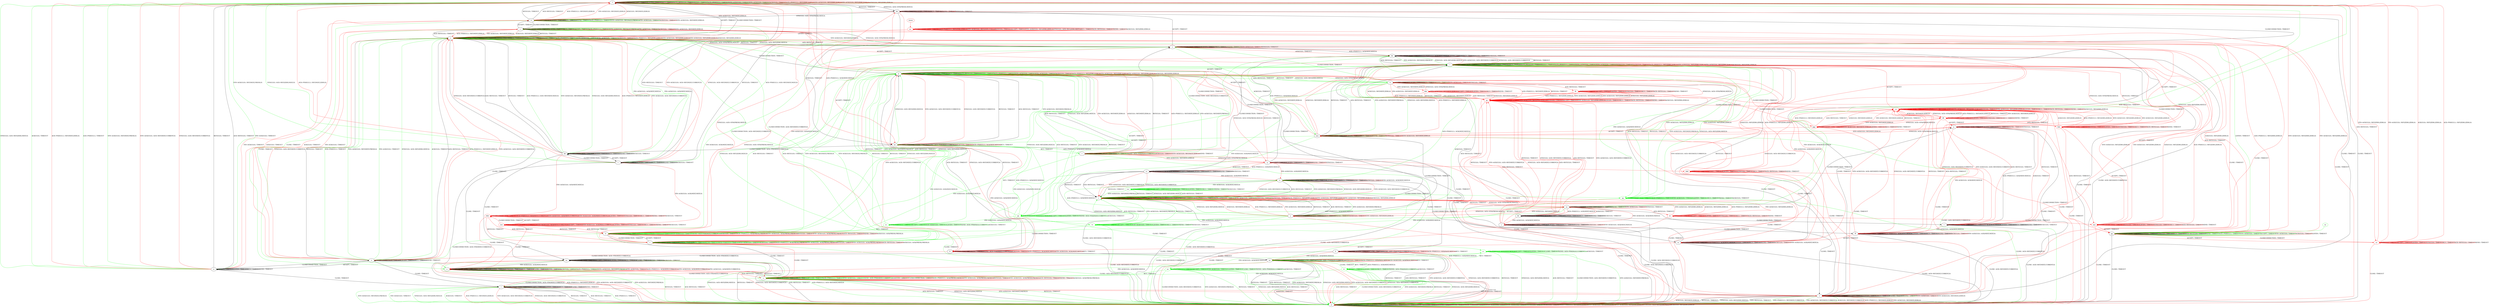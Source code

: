 digraph "" {
	graph ["Incoming time"=0.5235543251037598,
		"Outgoing time"=0.8080289363861084,
		Output="{'States': 65, 'Transitions': 982, 'Filename': '../results/tcp_rerun/TCP_FreeBSD_Server-TCP_Windows8_Server-1.dot'}",
		Reference="{'States': 56, 'Transitions': 716, 'Filename': '../subjects/tcp/TCP_FreeBSD_Server.dot'}",
		Solver=yices,
		Updated="{'States': 39, 'Transitions': 495, 'Filename': '../subjects/tcp/TCP_Windows8_Server.dot'}",
		"f-measure"=0.479876160990712,
		precision=0.5381944444444444,
		recall=0.4329608938547486
	];
	a -> a	[key=0,
		label="ACCEPT / TIMEOUT"];
	a -> a	[key=1,
		label="LISTEN / TIMEOUT"];
	a -> a	[key=2,
		label="RCV / TIMEOUT"];
	a -> a	[key=3,
		label="CLOSE / TIMEOUT"];
	a -> a	[key=4,
		color=green,
		label="ACK+PSH(V,V,1) / TIMEOUT"];
	a -> a	[key=5,
		color=green,
		label="FIN+ACK(V,V,0) / TIMEOUT"];
	a -> a	[key=6,
		color=green,
		label="SEND / ACK+PSH(NEXT,CURRENT,1)"];
	a -> a	[key=7,
		color=green,
		label="ACK(V,V,0) / TIMEOUT"];
	a -> a	[key=8,
		color=red,
		label="CLOSECONNECTION / TIMEOUT"];
	a -> a	[key=9,
		color=red,
		label="ACK+PSH(V,V,1) / ACK(FRESH,FRESH,0)"];
	a -> a	[key=10,
		color=red,
		label="SYN+ACK(V,V,0) / ACK(FRESH,FRESH,0)"];
	a -> a	[key=11,
		color=red,
		label="RST(V,V,0) / TIMEOUT"];
	a -> a	[key=12,
		color=red,
		label="FIN+ACK(V,V,0) / ACK(FRESH,FRESH,0)"];
	a -> a	[key=13,
		color=red,
		label="ACK+RST(V,V,0) / TIMEOUT"];
	a -> a	[key=14,
		color=red,
		label="SEND / TIMEOUT"];
	a -> a	[key=15,
		color=red,
		label="ACK(V,V,0) / ACK(FRESH,FRESH,0)"];
	a -> l	[key=0,
		color=green,
		label="CLOSECONNECTION / ACK+FIN(NEXT,CURRENT,0)"];
	a -> p	[key=0,
		label="SYN(V,V,0) / ACK+RST(ZERO,NEXT,0)"];
	a -> p	[key=1,
		color=green,
		label="SYN+ACK(V,V,0) / RST(NEXT,FRESH,0)"];
	a -> p	[key=2,
		color=green,
		label="RST(V,V,0) / TIMEOUT"];
	a -> p	[key=3,
		color=green,
		label="ACK+RST(V,V,0) / TIMEOUT"];
	b -> b	[key=0,
		label="ACCEPT / TIMEOUT"];
	b -> b	[key=1,
		label="LISTEN / TIMEOUT"];
	b -> b	[key=2,
		label="RCV / TIMEOUT"];
	b -> b	[key=3,
		label="SEND / TIMEOUT"];
	b -> b	[key=4,
		color=green,
		label="ACK+PSH(V,V,1) / TIMEOUT"];
	b -> b	[key=5,
		color=green,
		label="SYN+ACK(V,V,0) / RST(NEXT,FRESH,0)"];
	b -> b	[key=6,
		color=green,
		label="FIN+ACK(V,V,0) / TIMEOUT"];
	b -> b	[key=7,
		color=green,
		label="ACK(V,V,0) / TIMEOUT"];
	b -> b	[key=8,
		color=red,
		label="SYN+ACK(V,V,0) / RST(NEXT,ZERO,0)"];
	b -> f	[key=0,
		label="RST(V,V,0) / TIMEOUT"];
	b -> f	[key=1,
		label="ACK+RST(V,V,0) / TIMEOUT"];
	b -> f	[key=2,
		color=red,
		label="ACK+PSH(V,V,1) / RST(NEXT,ZERO,0)"];
	b -> f	[key=3,
		color=red,
		label="FIN+ACK(V,V,0) / RST(NEXT,ZERO,0)"];
	b -> f	[key=4,
		color=red,
		label="ACK(V,V,0) / RST(NEXT,ZERO,0)"];
	b -> n	[key=0,
		color=green,
		label="CLOSE / TIMEOUT"];
	b -> o	[key=0,
		color=red,
		label="CLOSE / TIMEOUT"];
	b -> z	[key=0,
		label="CLOSECONNECTION / TIMEOUT"];
	b -> kk	[key=0,
		label="SYN(V,V,0) / ACK+SYN(FRESH,NEXT,0)"];
	c -> a	[key=0,
		color=red,
		label="CLOSE / TIMEOUT"];
	c -> c	[key=0,
		label="CLOSECONNECTION / TIMEOUT"];
	c -> c	[key=1,
		label="LISTEN / TIMEOUT"];
	c -> c	[key=2,
		label="RCV / TIMEOUT"];
	c -> c	[key=3,
		label="SEND / TIMEOUT"];
	c -> c	[key=4,
		color=green,
		label="ACK+PSH(V,V,1) / TIMEOUT"];
	c -> c	[key=5,
		color=green,
		label="FIN+ACK(V,V,0) / TIMEOUT"];
	c -> c	[key=6,
		color=green,
		label="ACK(V,V,0) / TIMEOUT"];
	c -> c	[key=7,
		color=red,
		label="ACK+PSH(V,V,1) / ACK(FRESH,FRESH,0)"];
	c -> c	[key=8,
		color=red,
		label="SYN+ACK(V,V,0) / ACK(FRESH,FRESH,0)"];
	c -> c	[key=9,
		color=red,
		label="RST(V,V,0) / TIMEOUT"];
	c -> c	[key=10,
		color=red,
		label="FIN+ACK(V,V,0) / ACK(FRESH,FRESH,0)"];
	c -> c	[key=11,
		color=red,
		label="ACK+RST(V,V,0) / TIMEOUT"];
	c -> c	[key=12,
		color=red,
		label="ACK(V,V,0) / ACK(FRESH,FRESH,0)"];
	c -> d	[key=0,
		label="ACCEPT / TIMEOUT"];
	c -> i	[key=0,
		color=green,
		label="SYN+ACK(V,V,0) / RST(NEXT,FRESH,0)"];
	c -> i	[key=1,
		color=green,
		label="RST(V,V,0) / TIMEOUT"];
	c -> i	[key=2,
		color=green,
		label="SYN(V,V,0) / ACK+RST(ZERO,NEXT,0)"];
	c -> i	[key=3,
		color=green,
		label="ACK+RST(V,V,0) / TIMEOUT"];
	c -> p	[key=0,
		color=green,
		label="CLOSE / ACK+RST(NEXT,CURRENT,0)"];
	c -> u	[key=0,
		color=red,
		label="SYN(V,V,0) / ACK+SYN(FRESH,NEXT,0)"];
	d -> a	[key=0,
		label="CLOSE / TIMEOUT"];
	d -> c	[key=0,
		color=red,
		label="CLOSECONNECTION / TIMEOUT"];
	d -> d	[key=0,
		label="ACCEPT / TIMEOUT"];
	d -> d	[key=1,
		label="LISTEN / TIMEOUT"];
	d -> d	[key=2,
		label="RCV / TIMEOUT"];
	d -> d	[key=3,
		color=green,
		label="ACK+PSH(V,V,1) / TIMEOUT"];
	d -> d	[key=4,
		color=green,
		label="FIN+ACK(V,V,0) / TIMEOUT"];
	d -> d	[key=5,
		color=green,
		label="SEND / ACK+PSH(NEXT,CURRENT,1)"];
	d -> d	[key=6,
		color=green,
		label="ACK(V,V,0) / TIMEOUT"];
	d -> d	[key=7,
		color=red,
		label="ACK+PSH(V,V,1) / ACK(FRESH,FRESH,0)"];
	d -> d	[key=8,
		color=red,
		label="SYN+ACK(V,V,0) / ACK(FRESH,FRESH,0)"];
	d -> d	[key=9,
		color=red,
		label="RST(V,V,0) / TIMEOUT"];
	d -> d	[key=10,
		color=red,
		label="FIN+ACK(V,V,0) / ACK(FRESH,FRESH,0)"];
	d -> d	[key=11,
		color=red,
		label="ACK+RST(V,V,0) / TIMEOUT"];
	d -> d	[key=12,
		color=red,
		label="SEND / TIMEOUT"];
	d -> d	[key=13,
		color=red,
		label="ACK(V,V,0) / ACK(FRESH,FRESH,0)"];
	d -> x	[key=0,
		color=green,
		label="CLOSECONNECTION / ACK+FIN(NEXT,CURRENT,0)"];
	d -> jj	[key=0,
		color=green,
		label="SYN+ACK(V,V,0) / RST(NEXT,FRESH,0)"];
	d -> jj	[key=1,
		color=green,
		label="RST(V,V,0) / TIMEOUT"];
	d -> jj	[key=2,
		color=green,
		label="SYN(V,V,0) / ACK+RST(ZERO,NEXT,0)"];
	d -> jj	[key=3,
		color=green,
		label="ACK+RST(V,V,0) / TIMEOUT"];
	d -> kk	[key=0,
		color=red,
		label="SYN(V,V,0) / ACK+SYN(FRESH,NEXT,0)"];
	e -> e	[key=0,
		label="CLOSECONNECTION / TIMEOUT"];
	e -> e	[key=1,
		label="RST(V,V,0) / TIMEOUT"];
	e -> e	[key=2,
		label="LISTEN / TIMEOUT"];
	e -> e	[key=3,
		label="RCV / TIMEOUT"];
	e -> e	[key=4,
		label="ACK+RST(V,V,0) / TIMEOUT"];
	e -> e	[key=5,
		label="SEND / TIMEOUT"];
	e -> e	[key=6,
		color=green,
		label="ACK+PSH(V,V,1) / TIMEOUT"];
	e -> e	[key=7,
		color=green,
		label="SYN+ACK(V,V,0) / TIMEOUT"];
	e -> e	[key=8,
		color=green,
		label="FIN+ACK(V,V,0) / TIMEOUT"];
	e -> e	[key=9,
		color=green,
		label="ACK(V,V,0) / TIMEOUT"];
	e -> e	[key=10,
		color=red,
		label="ACK+PSH(V,V,1) / RST(ZERO,ZERO,0)"];
	e -> e	[key=11,
		color=red,
		label="SYN+ACK(V,V,0) / RST(ZERO,ZERO,0)"];
	e -> e	[key=12,
		color=red,
		label="FIN+ACK(V,V,0) / RST(ZERO,ZERO,0)"];
	e -> e	[key=13,
		color=red,
		label="ACK(V,V,0) / RST(ZERO,ZERO,0)"];
	e -> f	[key=0,
		label="ACCEPT / TIMEOUT"];
	e -> p	[key=0,
		label="CLOSE / TIMEOUT"];
	e -> u	[key=0,
		label="SYN(V,V,0) / ACK+SYN(FRESH,NEXT,0)"];
	f -> e	[key=0,
		label="CLOSECONNECTION / TIMEOUT"];
	f -> f	[key=0,
		label="RST(V,V,0) / TIMEOUT"];
	f -> f	[key=1,
		label="ACCEPT / TIMEOUT"];
	f -> f	[key=2,
		label="LISTEN / TIMEOUT"];
	f -> f	[key=3,
		label="RCV / TIMEOUT"];
	f -> f	[key=4,
		label="ACK+RST(V,V,0) / TIMEOUT"];
	f -> f	[key=5,
		label="SEND / TIMEOUT"];
	f -> f	[key=6,
		color=green,
		label="ACK+PSH(V,V,1) / TIMEOUT"];
	f -> f	[key=7,
		color=green,
		label="SYN+ACK(V,V,0) / TIMEOUT"];
	f -> f	[key=8,
		color=green,
		label="FIN+ACK(V,V,0) / TIMEOUT"];
	f -> f	[key=9,
		color=green,
		label="ACK(V,V,0) / TIMEOUT"];
	f -> f	[key=10,
		color=red,
		label="ACK+PSH(V,V,1) / RST(ZERO,ZERO,0)"];
	f -> f	[key=11,
		color=red,
		label="SYN+ACK(V,V,0) / RST(ZERO,ZERO,0)"];
	f -> f	[key=12,
		color=red,
		label="FIN+ACK(V,V,0) / RST(ZERO,ZERO,0)"];
	f -> f	[key=13,
		color=red,
		label="ACK(V,V,0) / RST(ZERO,ZERO,0)"];
	f -> p	[key=0,
		label="CLOSE / TIMEOUT"];
	f -> kk	[key=0,
		label="SYN(V,V,0) / ACK+SYN(FRESH,NEXT,0)"];
	g -> g	[key=0,
		label="ACCEPT / TIMEOUT"];
	g -> g	[key=1,
		label="LISTEN / TIMEOUT"];
	g -> g	[key=2,
		label="RCV / TIMEOUT"];
	g -> g	[key=3,
		label="SEND / TIMEOUT"];
	g -> g	[key=4,
		color=red,
		label="SYN(V,V,0) / TIMEOUT"];
	g -> o	[key=0,
		label="CLOSE / TIMEOUT"];
	g -> r	[key=0,
		color=red,
		label="SYN+ACK(V,V,0) / RST(NEXT,ZERO,0)"];
	g -> u	[key=0,
		label="CLOSECONNECTION / TIMEOUT"];
	g -> cc	[key=0,
		color=red,
		label="ACK+PSH(V,V,1) / ACK(NEXT,NEXT,0)"];
	g -> cc	[key=1,
		color=red,
		label="ACK(V,V,0) / TIMEOUT"];
	g -> ii	[key=0,
		color=red,
		label="FIN+ACK(V,V,0) / ACK(NEXT,NEXT,0)"];
	g -> jj	[key=0,
		color=red,
		label="RST(V,V,0) / TIMEOUT"];
	ddd	[color=red];
	g -> ddd	[key=0,
		color=red,
		label="ACK+RST(V,V,0) / TIMEOUT"];
	h -> h	[key=0,
		label="ACCEPT / TIMEOUT"];
	h -> h	[key=1,
		label="LISTEN / TIMEOUT"];
	h -> h	[key=2,
		label="CLOSE / TIMEOUT"];
	h -> h	[key=3,
		label="SEND / ACK+PSH(NEXT,CURRENT,1)"];
	h -> h	[key=4,
		label="ACK(V,V,0) / TIMEOUT"];
	h -> h	[key=5,
		color=red,
		label="ACK+PSH(V,V,1) / ACK(NEXT,NEXT,0)"];
	h -> h	[key=6,
		color=red,
		label="RCV / TIMEOUT"];
	h -> p	[key=0,
		label="RST(V,V,0) / TIMEOUT"];
	h -> p	[key=1,
		label="ACK+RST(V,V,0) / TIMEOUT"];
	h -> p	[key=2,
		color=red,
		label="SYN+ACK(V,V,0) / ACK+RST(NEXT,CURRENT,0)"];
	h -> p	[key=3,
		color=red,
		label="SYN(V,V,0) / ACK+RST(NEXT,CURRENT,0)"];
	h -> aa	[key=0,
		label="CLOSECONNECTION / ACK+FIN(NEXT,CURRENT,0)"];
	h -> ee	[key=0,
		color=red,
		label="FIN+ACK(V,V,0) / ACK(NEXT,NEXT,0)"];
	i -> e	[key=0,
		color=red,
		label="ACCEPT / TIMEOUT"];
	i -> i	[key=0,
		label="CLOSECONNECTION / TIMEOUT"];
	i -> i	[key=1,
		label="RST(V,V,0) / TIMEOUT"];
	i -> i	[key=2,
		label="LISTEN / TIMEOUT"];
	i -> i	[key=3,
		label="RCV / TIMEOUT"];
	i -> i	[key=4,
		label="ACK+RST(V,V,0) / TIMEOUT"];
	i -> i	[key=5,
		label="SEND / TIMEOUT"];
	i -> i	[key=6,
		color=green,
		label="ACK+PSH(V,V,1) / TIMEOUT"];
	i -> i	[key=7,
		color=green,
		label="SYN+ACK(V,V,0) / TIMEOUT"];
	i -> i	[key=8,
		color=green,
		label="FIN+ACK(V,V,0) / TIMEOUT"];
	i -> i	[key=9,
		color=green,
		label="SYN(V,V,0) / TIMEOUT"];
	i -> i	[key=10,
		color=green,
		label="ACK(V,V,0) / TIMEOUT"];
	i -> i	[key=11,
		color=red,
		label="ACK+PSH(V,V,1) / RST(ZERO,ZERO,0)"];
	i -> i	[key=12,
		color=red,
		label="SYN+ACK(V,V,0) / RST(ZERO,ZERO,0)"];
	i -> i	[key=13,
		color=red,
		label="FIN+ACK(V,V,0) / RST(ZERO,ZERO,0)"];
	i -> i	[key=14,
		color=red,
		label="ACK(V,V,0) / RST(ZERO,ZERO,0)"];
	i -> p	[key=0,
		label="CLOSE / TIMEOUT"];
	i -> q	[key=0,
		color=red,
		label="SYN(V,V,0) / ACK+SYN(FRESH,NEXT,0)"];
	i -> jj	[key=0,
		color=green,
		label="ACCEPT / TIMEOUT"];
	j -> j	[key=0,
		label="ACK+PSH(V,V,1) / ACK(NEXT,NEXT,0)"];
	j -> j	[key=1,
		label="ACCEPT / TIMEOUT"];
	j -> j	[key=2,
		label="LISTEN / TIMEOUT"];
	j -> j	[key=3,
		label="RCV / TIMEOUT"];
	j -> j	[key=4,
		label="SEND / TIMEOUT"];
	j -> j	[key=5,
		label="ACK(V,V,0) / TIMEOUT"];
	j -> j	[key=6,
		color=red,
		label="FIN+ACK(V,V,0) / ACK(NEXT,NEXT,0)"];
	j -> p	[key=0,
		label="CLOSE / ACK+RST(NEXT,CURRENT,0)"];
	j -> ff	[key=0,
		label="CLOSECONNECTION / TIMEOUT"];
	jjj	[color=red];
	j -> jjj	[key=0,
		color=red,
		label="SYN+ACK(V,V,0) / ACK+RST(NEXT,CURRENT,0)"];
	j -> jjj	[key=1,
		color=red,
		label="RST(V,V,0) / TIMEOUT"];
	j -> jjj	[key=2,
		color=red,
		label="SYN(V,V,0) / ACK+RST(NEXT,CURRENT,0)"];
	j -> jjj	[key=3,
		color=red,
		label="ACK+RST(V,V,0) / TIMEOUT"];
	k -> k	[key=0,
		label="ACCEPT / TIMEOUT"];
	k -> k	[key=1,
		label="LISTEN / TIMEOUT"];
	k -> k	[key=2,
		label="RCV / TIMEOUT"];
	k -> k	[key=3,
		label="SEND / TIMEOUT"];
	k -> k	[key=4,
		color=green,
		label="SYN+ACK(V,V,0) / TIMEOUT"];
	k -> k	[key=5,
		color=red,
		label="SYN(V,V,0) / TIMEOUT"];
	k -> o	[key=0,
		label="CLOSE / TIMEOUT"];
	k -> u	[key=0,
		color=green,
		label="CLOSECONNECTION / TIMEOUT"];
	k -> y	[key=0,
		color=green,
		label="ACK(V,V,0) / TIMEOUT"];
	k -> ii	[key=0,
		color=green,
		label="ACK+PSH(V,V,1) / ACK(NEXT,NEXT,0)"];
	k -> jj	[key=0,
		color=green,
		label="RST(V,V,0) / TIMEOUT"];
	k -> jj	[key=1,
		color=green,
		label="SYN(V,V,0) / ACK+RST(ZERO,NEXT,0)"];
	k -> jj	[key=2,
		color=green,
		label="ACK+RST(V,V,0) / TIMEOUT"];
	vv	[color=green];
	k -> vv	[key=0,
		color=green,
		label="FIN+ACK(V,V,0) / ACK(NEXT,NEXT,0)"];
	fff	[color=red];
	k -> fff	[key=0,
		color=red,
		label="CLOSECONNECTION / TIMEOUT"];
	k -> jjj	[key=0,
		color=red,
		label="ACK+PSH(V,V,1) / RST(NEXT,ZERO,0)"];
	k -> jjj	[key=1,
		color=red,
		label="RST(V,V,0) / TIMEOUT"];
	k -> jjj	[key=2,
		color=red,
		label="FIN+ACK(V,V,0) / RST(NEXT,ZERO,0)"];
	k -> jjj	[key=3,
		color=red,
		label="ACK(V,V,0) / RST(NEXT,ZERO,0)"];
	kkk	[color=red];
	k -> kkk	[key=0,
		color=red,
		label="SYN+ACK(V,V,0) / RST(NEXT,ZERO,0)"];
	lll	[color=red];
	k -> lll	[key=0,
		color=red,
		label="ACK+RST(V,V,0) / TIMEOUT"];
	l -> l	[key=0,
		label="CLOSECONNECTION / TIMEOUT"];
	l -> l	[key=1,
		label="ACCEPT / TIMEOUT"];
	l -> l	[key=2,
		label="LISTEN / TIMEOUT"];
	l -> l	[key=3,
		label="RCV / TIMEOUT"];
	l -> l	[key=4,
		label="CLOSE / TIMEOUT"];
	l -> l	[key=5,
		label="SEND / TIMEOUT"];
	l -> o	[key=0,
		color=red,
		label="FIN+ACK(V,V,0) / TIMEOUT"];
	l -> o	[key=1,
		color=red,
		label="ACK(V,V,0) / TIMEOUT"];
	l -> p	[key=0,
		label="RST(V,V,0) / TIMEOUT"];
	l -> p	[key=1,
		label="ACK+RST(V,V,0) / TIMEOUT"];
	l -> p	[key=2,
		color=green,
		label="ACK+PSH(V,V,1) / TIMEOUT"];
	l -> p	[key=3,
		color=green,
		label="SYN+ACK(V,V,0) / RST(NEXT,FRESH,0)"];
	l -> p	[key=4,
		color=green,
		label="FIN+ACK(V,V,0) / TIMEOUT"];
	l -> p	[key=5,
		color=green,
		label="SYN(V,V,0) / ACK+RST(ZERO,NEXT,0)"];
	l -> p	[key=6,
		color=green,
		label="ACK(V,V,0) / TIMEOUT"];
	l -> p	[key=7,
		color=red,
		label="ACK+PSH(V,V,1) / RST(NEXT,ZERO,0)"];
	l -> p	[key=8,
		color=red,
		label="SYN+ACK(V,V,0) / ACK+RST(NEXT,CURRENT,0)"];
	l -> p	[key=9,
		color=red,
		label="SYN(V,V,0) / ACK+RST(NEXT,CURRENT,0)"];
	m -> i	[key=0,
		label="RST(V,V,0) / TIMEOUT"];
	m -> i	[key=1,
		label="ACK+RST(V,V,0) / TIMEOUT"];
	m -> i	[key=2,
		color=red,
		label="SYN+ACK(V,V,0) / ACK+RST(NEXT,CURRENT,0)"];
	m -> i	[key=3,
		color=red,
		label="SYN(V,V,0) / ACK+RST(NEXT,CURRENT,0)"];
	m -> m	[key=0,
		label="CLOSECONNECTION / TIMEOUT"];
	m -> m	[key=1,
		label="ACK+PSH(V,V,1) / ACK(NEXT,NEXT,0)"];
	m -> m	[key=2,
		label="LISTEN / TIMEOUT"];
	m -> m	[key=3,
		label="RCV / TIMEOUT"];
	m -> m	[key=4,
		label="SEND / TIMEOUT"];
	m -> m	[key=5,
		label="ACK(V,V,0) / TIMEOUT"];
	m -> m	[key=6,
		color=red,
		label="FIN+ACK(V,V,0) / ACK(NEXT,NEXT,0)"];
	m -> p	[key=0,
		label="CLOSE / ACK+RST(NEXT,CURRENT,0)"];
	m -> ll	[key=0,
		color=red,
		label="ACCEPT / TIMEOUT"];
	n -> a	[key=0,
		color=red,
		label="RST(V,V,0) / TIMEOUT"];
	n -> a	[key=1,
		color=red,
		label="ACK+RST(V,V,0) / TIMEOUT"];
	n -> n	[key=0,
		label="CLOSECONNECTION / TIMEOUT"];
	n -> n	[key=1,
		label="ACCEPT / TIMEOUT"];
	n -> n	[key=2,
		label="LISTEN / TIMEOUT"];
	n -> n	[key=3,
		label="SYN(V,V,0) / TIMEOUT"];
	n -> n	[key=4,
		label="RCV / TIMEOUT"];
	n -> n	[key=5,
		label="CLOSE / TIMEOUT"];
	n -> n	[key=6,
		label="SEND / TIMEOUT"];
	n -> n	[key=7,
		label="ACK(V,V,0) / TIMEOUT"];
	n -> n	[key=8,
		color=green,
		label="ACK+PSH(V,V,1) / TIMEOUT"];
	n -> n	[key=9,
		color=green,
		label="SYN+ACK(V,V,0) / RST(NEXT,FRESH,0)"];
	n -> n	[key=10,
		color=green,
		label="FIN+ACK(V,V,0) / TIMEOUT"];
	n -> n	[key=11,
		color=red,
		label="ACK+PSH(V,V,1) / ACK(NEXT,CURRENT,0)"];
	n -> n	[key=12,
		color=red,
		label="SYN+ACK(V,V,0) / ACK(NEXT,CURRENT,0)"];
	n -> n	[key=13,
		color=red,
		label="FIN+ACK(V,V,0) / ACK(NEXT,CURRENT,0)"];
	n -> p	[key=0,
		color=green,
		label="RST(V,V,0) / TIMEOUT"];
	n -> p	[key=1,
		color=green,
		label="ACK+RST(V,V,0) / TIMEOUT"];
	o -> o	[key=0,
		label="CLOSECONNECTION / TIMEOUT"];
	o -> o	[key=1,
		label="ACCEPT / TIMEOUT"];
	o -> o	[key=2,
		label="LISTEN / TIMEOUT"];
	o -> o	[key=3,
		label="RCV / TIMEOUT"];
	o -> o	[key=4,
		label="CLOSE / TIMEOUT"];
	o -> o	[key=5,
		label="SEND / TIMEOUT"];
	o -> o	[key=6,
		color=green,
		label="SYN+ACK(V,V,0) / TIMEOUT"];
	o -> o	[key=7,
		color=red,
		label="SYN+ACK(V,V,0) / RST(NEXT,ZERO,0)"];
	o -> p	[key=0,
		label="RST(V,V,0) / TIMEOUT"];
	o -> p	[key=1,
		label="SYN(V,V,0) / ACK+RST(ZERO,NEXT,0)"];
	o -> p	[key=2,
		label="ACK+RST(V,V,0) / TIMEOUT"];
	o -> p	[key=3,
		color=green,
		label="ACK+PSH(V,V,1) / RST(NEXT,CURRENT,0)"];
	o -> p	[key=4,
		color=green,
		label="FIN+ACK(V,V,0) / RST(NEXT,CURRENT,0)"];
	o -> p	[key=5,
		color=green,
		label="ACK(V,V,0) / RST(NEXT,CURRENT,0)"];
	o -> p	[key=6,
		color=red,
		label="ACK+PSH(V,V,1) / RST(NEXT,ZERO,0)"];
	o -> p	[key=7,
		color=red,
		label="FIN+ACK(V,V,0) / RST(NEXT,ZERO,0)"];
	o -> p	[key=8,
		color=red,
		label="ACK(V,V,0) / RST(NEXT,ZERO,0)"];
	p -> p	[key=0,
		label="CLOSECONNECTION / TIMEOUT"];
	p -> p	[key=1,
		label="RST(V,V,0) / TIMEOUT"];
	p -> p	[key=2,
		label="ACCEPT / TIMEOUT"];
	p -> p	[key=3,
		label="LISTEN / TIMEOUT"];
	p -> p	[key=4,
		label="RCV / TIMEOUT"];
	p -> p	[key=5,
		label="ACK+RST(V,V,0) / TIMEOUT"];
	p -> p	[key=6,
		label="CLOSE / TIMEOUT"];
	p -> p	[key=7,
		label="SEND / TIMEOUT"];
	p -> p	[key=8,
		color=green,
		label="ACK+PSH(V,V,1) / TIMEOUT"];
	p -> p	[key=9,
		color=green,
		label="SYN+ACK(V,V,0) / TIMEOUT"];
	p -> p	[key=10,
		color=green,
		label="FIN+ACK(V,V,0) / TIMEOUT"];
	p -> p	[key=11,
		color=green,
		label="SYN(V,V,0) / TIMEOUT"];
	p -> p	[key=12,
		color=green,
		label="ACK(V,V,0) / TIMEOUT"];
	p -> p	[key=13,
		color=red,
		label="ACK+PSH(V,V,1) / RST(ZERO,ZERO,0)"];
	p -> p	[key=14,
		color=red,
		label="SYN+ACK(V,V,0) / RST(ZERO,ZERO,0)"];
	p -> p	[key=15,
		color=red,
		label="FIN+ACK(V,V,0) / RST(ZERO,ZERO,0)"];
	p -> p	[key=16,
		color=red,
		label="SYN(V,V,0) / ACK+RST(ZERO,NEXT,0)"];
	p -> p	[key=17,
		color=red,
		label="ACK(V,V,0) / RST(ZERO,ZERO,0)"];
	q -> i	[key=0,
		color=red,
		label="RST(V,V,0) / TIMEOUT"];
	q -> o	[key=0,
		label="CLOSE / TIMEOUT"];
	q -> q	[key=0,
		label="CLOSECONNECTION / TIMEOUT"];
	q -> q	[key=1,
		label="LISTEN / TIMEOUT"];
	q -> q	[key=2,
		label="RCV / TIMEOUT"];
	q -> q	[key=3,
		label="SEND / TIMEOUT"];
	q -> q	[key=4,
		color=red,
		label="SYN(V,V,0) / TIMEOUT"];
	q -> s	[key=0,
		label="ACK+PSH(V,V,1) / ACK(NEXT,NEXT,0)"];
	q -> s	[key=1,
		color=red,
		label="ACK(V,V,0) / TIMEOUT"];
	q -> u	[key=0,
		color=red,
		label="ACCEPT / TIMEOUT"];
	q -> ff	[key=0,
		color=red,
		label="FIN+ACK(V,V,0) / ACK(NEXT,NEXT,0)"];
	q -> mm	[key=0,
		color=red,
		label="SYN+ACK(V,V,0) / RST(NEXT,ZERO,0)"];
	aaa	[color=red];
	q -> aaa	[key=0,
		color=red,
		label="ACK+RST(V,V,0) / TIMEOUT"];
	r -> d	[key=0,
		color=green,
		label="FIN+ACK(V,V,0) / ACK(NEXT,NEXT,0)"];
	r -> e	[key=0,
		color=green,
		label="CLOSECONNECTION / ACK+RST(NEXT,CURRENT,0)"];
	r -> g	[key=0,
		color=red,
		label="SYN(V,V,0) / ACK+SYN(FRESH,NEXT,0)"];
	r -> o	[key=0,
		color=red,
		label="CLOSE / TIMEOUT"];
	r -> r	[key=0,
		label="ACCEPT / TIMEOUT"];
	r -> r	[key=1,
		label="LISTEN / TIMEOUT"];
	r -> r	[key=2,
		label="RCV / TIMEOUT"];
	r -> r	[key=3,
		color=green,
		label="SEND / ACK+PSH(NEXT,CURRENT,1)"];
	r -> r	[key=4,
		color=green,
		label="ACK(V,V,0) / TIMEOUT"];
	r -> r	[key=5,
		color=red,
		label="SYN+ACK(V,V,0) / RST(NEXT,ZERO,0)"];
	r -> r	[key=6,
		color=red,
		label="SEND / TIMEOUT"];
	r -> z	[key=0,
		color=red,
		label="CLOSECONNECTION / TIMEOUT"];
	r -> ee	[key=0,
		color=green,
		label="CLOSE / TIMEOUT"];
	r -> jj	[key=0,
		label="RST(V,V,0) / TIMEOUT"];
	r -> jj	[key=1,
		label="ACK+RST(V,V,0) / TIMEOUT"];
	r -> jj	[key=2,
		color=green,
		label="SYN+ACK(V,V,0) / RST(NEXT,FRESH,0)"];
	r -> jj	[key=3,
		color=green,
		label="SYN(V,V,0) / ACK+RST(ZERO,NEXT,0)"];
	r -> jj	[key=4,
		color=red,
		label="ACK+PSH(V,V,1) / RST(NEXT,ZERO,0)"];
	r -> jj	[key=5,
		color=red,
		label="FIN+ACK(V,V,0) / RST(NEXT,ZERO,0)"];
	r -> jj	[key=6,
		color=red,
		label="ACK(V,V,0) / RST(NEXT,ZERO,0)"];
	r -> nn	[key=0,
		color=green,
		label="ACK+PSH(V,V,1) / ACK(NEXT,NEXT,0)"];
	s -> p	[key=0,
		label="CLOSE / ACK+RST(NEXT,CURRENT,0)"];
	s -> s	[key=0,
		label="CLOSECONNECTION / TIMEOUT"];
	s -> s	[key=1,
		label="ACK+PSH(V,V,1) / ACK(NEXT,NEXT,0)"];
	s -> s	[key=2,
		label="LISTEN / TIMEOUT"];
	s -> s	[key=3,
		label="RCV / TIMEOUT"];
	s -> s	[key=4,
		label="SEND / TIMEOUT"];
	s -> s	[key=5,
		label="ACK(V,V,0) / TIMEOUT"];
	s -> ff	[key=0,
		color=red,
		label="FIN+ACK(V,V,0) / ACK(NEXT,NEXT,0)"];
	s -> hh	[key=0,
		color=red,
		label="ACCEPT / TIMEOUT"];
	ccc	[color=red];
	s -> ccc	[key=0,
		color=red,
		label="SYN+ACK(V,V,0) / ACK+RST(NEXT,CURRENT,0)"];
	s -> ccc	[key=1,
		color=red,
		label="RST(V,V,0) / TIMEOUT"];
	s -> ccc	[key=2,
		color=red,
		label="SYN(V,V,0) / ACK+RST(NEXT,CURRENT,0)"];
	s -> ccc	[key=3,
		color=red,
		label="ACK+RST(V,V,0) / TIMEOUT"];
	t -> b	[key=0,
		color=green,
		label="FIN+ACK(V,V,0) / ACK(NEXT,NEXT,0)"];
	t -> f	[key=0,
		label="RST(V,V,0) / TIMEOUT"];
	t -> f	[key=1,
		label="ACK+RST(V,V,0) / TIMEOUT"];
	t -> f	[key=2,
		color=green,
		label="ACK+PSH(V,V,1) / ACK+RST(NEXT,NEXT,0)"];
	t -> f	[key=3,
		color=green,
		label="SYN+ACK(V,V,0) / RST(NEXT,FRESH,0)"];
	t -> f	[key=4,
		color=green,
		label="SYN(V,V,0) / ACK+RST(ZERO,NEXT,0)"];
	t -> f	[key=5,
		color=red,
		label="ACK+PSH(V,V,1) / RST(NEXT,ZERO,0)"];
	t -> f	[key=6,
		color=red,
		label="SYN+ACK(V,V,0) / ACK+RST(NEXT,CURRENT,0)"];
	t -> f	[key=7,
		color=red,
		label="SYN(V,V,0) / ACK+RST(NEXT,CURRENT,0)"];
	t -> t	[key=0,
		label="ACCEPT / TIMEOUT"];
	t -> t	[key=1,
		label="LISTEN / TIMEOUT"];
	t -> t	[key=2,
		label="RCV / TIMEOUT"];
	t -> t	[key=3,
		label="SEND / TIMEOUT"];
	t -> t	[key=4,
		label="ACK(V,V,0) / TIMEOUT"];
	t -> aa	[key=0,
		label="CLOSE / TIMEOUT"];
	t -> dd	[key=0,
		label="CLOSECONNECTION / TIMEOUT"];
	eee	[color=red];
	t -> eee	[key=0,
		color=red,
		label="FIN+ACK(V,V,0) / ACK(NEXT,NEXT,0)"];
	u -> c	[key=0,
		color=green,
		label="FIN+ACK(V,V,0) / ACK(NEXT,NEXT,0)"];
	u -> e	[key=0,
		label="RST(V,V,0) / TIMEOUT"];
	u -> e	[key=1,
		color=green,
		label="SYN(V,V,0) / ACK+RST(ZERO,NEXT,0)"];
	u -> e	[key=2,
		color=green,
		label="ACK+RST(V,V,0) / TIMEOUT"];
	u -> m	[key=0,
		color=red,
		label="FIN+ACK(V,V,0) / ACK(NEXT,NEXT,0)"];
	u -> o	[key=0,
		label="CLOSE / TIMEOUT"];
	u -> u	[key=0,
		label="CLOSECONNECTION / TIMEOUT"];
	u -> u	[key=1,
		label="LISTEN / TIMEOUT"];
	u -> u	[key=2,
		label="RCV / TIMEOUT"];
	u -> u	[key=3,
		label="SEND / TIMEOUT"];
	u -> u	[key=4,
		color=green,
		label="SYN+ACK(V,V,0) / TIMEOUT"];
	u -> u	[key=5,
		color=red,
		label="SYN(V,V,0) / TIMEOUT"];
	u -> z	[key=0,
		color=red,
		label="SYN+ACK(V,V,0) / RST(NEXT,ZERO,0)"];
	u -> gg	[key=0,
		color=red,
		label="ACK+RST(V,V,0) / TIMEOUT"];
	u -> hh	[key=0,
		label="ACK+PSH(V,V,1) / ACK(NEXT,NEXT,0)"];
	u -> hh	[key=1,
		color=red,
		label="ACK(V,V,0) / TIMEOUT"];
	u -> kk	[key=0,
		label="ACCEPT / TIMEOUT"];
	u -> mm	[key=0,
		color=green,
		label="ACK(V,V,0) / TIMEOUT"];
	v -> i	[key=0,
		label="CLOSECONNECTION / TIMEOUT"];
	v -> p	[key=0,
		label="CLOSE / TIMEOUT"];
	v -> v	[key=0,
		label="RST(V,V,0) / TIMEOUT"];
	v -> v	[key=1,
		label="ACCEPT / TIMEOUT"];
	v -> v	[key=2,
		label="LISTEN / TIMEOUT"];
	v -> v	[key=3,
		label="RCV / TIMEOUT"];
	v -> v	[key=4,
		label="ACK+RST(V,V,0) / TIMEOUT"];
	v -> v	[key=5,
		label="SEND / TIMEOUT"];
	v -> v	[key=6,
		color=green,
		label="ACK+PSH(V,V,1) / TIMEOUT"];
	v -> v	[key=7,
		color=green,
		label="SYN+ACK(V,V,0) / TIMEOUT"];
	v -> v	[key=8,
		color=green,
		label="FIN+ACK(V,V,0) / TIMEOUT"];
	v -> v	[key=9,
		color=green,
		label="SYN(V,V,0) / TIMEOUT"];
	v -> v	[key=10,
		color=green,
		label="ACK(V,V,0) / TIMEOUT"];
	v -> v	[key=11,
		color=red,
		label="ACK+PSH(V,V,1) / RST(ZERO,ZERO,0)"];
	v -> v	[key=12,
		color=red,
		label="SYN+ACK(V,V,0) / RST(ZERO,ZERO,0)"];
	v -> v	[key=13,
		color=red,
		label="FIN+ACK(V,V,0) / RST(ZERO,ZERO,0)"];
	v -> v	[key=14,
		color=red,
		label="ACK(V,V,0) / RST(ZERO,ZERO,0)"];
	v -> oo	[key=0,
		color=red,
		label="SYN(V,V,0) / ACK+SYN(FRESH,NEXT,0)"];
	w -> b	[key=0,
		color=red,
		label="FIN+ACK(V,V,0) / TIMEOUT"];
	w -> b	[key=1,
		color=red,
		label="ACK(V,V,0) / TIMEOUT"];
	w -> f	[key=0,
		label="RST(V,V,0) / TIMEOUT"];
	w -> f	[key=1,
		label="ACK+RST(V,V,0) / TIMEOUT"];
	w -> f	[key=2,
		color=green,
		label="ACK+PSH(V,V,1) / TIMEOUT"];
	w -> f	[key=3,
		color=green,
		label="SYN+ACK(V,V,0) / RST(NEXT,FRESH,0)"];
	w -> f	[key=4,
		color=green,
		label="FIN+ACK(V,V,0) / TIMEOUT"];
	w -> f	[key=5,
		color=green,
		label="SYN(V,V,0) / ACK+RST(ZERO,NEXT,0)"];
	w -> f	[key=6,
		color=green,
		label="ACK(V,V,0) / TIMEOUT"];
	w -> f	[key=7,
		color=red,
		label="ACK+PSH(V,V,1) / RST(NEXT,ZERO,0)"];
	w -> f	[key=8,
		color=red,
		label="SYN+ACK(V,V,0) / ACK+RST(NEXT,CURRENT,0)"];
	w -> f	[key=9,
		color=red,
		label="SYN(V,V,0) / ACK+RST(NEXT,CURRENT,0)"];
	w -> l	[key=0,
		label="CLOSE / TIMEOUT"];
	w -> w	[key=0,
		label="ACCEPT / TIMEOUT"];
	w -> w	[key=1,
		label="LISTEN / TIMEOUT"];
	w -> w	[key=2,
		label="RCV / TIMEOUT"];
	w -> w	[key=3,
		label="SEND / TIMEOUT"];
	w -> x	[key=0,
		label="CLOSECONNECTION / TIMEOUT"];
	x -> e	[key=0,
		label="RST(V,V,0) / TIMEOUT"];
	x -> e	[key=1,
		label="ACK+RST(V,V,0) / TIMEOUT"];
	x -> e	[key=2,
		color=green,
		label="ACK+PSH(V,V,1) / TIMEOUT"];
	x -> e	[key=3,
		color=green,
		label="SYN+ACK(V,V,0) / RST(NEXT,FRESH,0)"];
	x -> e	[key=4,
		color=green,
		label="FIN+ACK(V,V,0) / TIMEOUT"];
	x -> e	[key=5,
		color=green,
		label="SYN(V,V,0) / ACK+RST(ZERO,NEXT,0)"];
	x -> e	[key=6,
		color=green,
		label="ACK(V,V,0) / TIMEOUT"];
	x -> e	[key=7,
		color=red,
		label="ACK+PSH(V,V,1) / RST(NEXT,ZERO,0)"];
	x -> e	[key=8,
		color=red,
		label="SYN+ACK(V,V,0) / ACK+RST(NEXT,CURRENT,0)"];
	x -> e	[key=9,
		color=red,
		label="SYN(V,V,0) / ACK+RST(NEXT,CURRENT,0)"];
	x -> l	[key=0,
		label="CLOSE / TIMEOUT"];
	x -> w	[key=0,
		label="ACCEPT / TIMEOUT"];
	x -> x	[key=0,
		label="CLOSECONNECTION / TIMEOUT"];
	x -> x	[key=1,
		label="LISTEN / TIMEOUT"];
	x -> x	[key=2,
		label="RCV / TIMEOUT"];
	x -> x	[key=3,
		label="SEND / TIMEOUT"];
	x -> z	[key=0,
		color=red,
		label="FIN+ACK(V,V,0) / TIMEOUT"];
	x -> z	[key=1,
		color=red,
		label="ACK(V,V,0) / TIMEOUT"];
	y -> o	[key=0,
		color=red,
		label="CLOSE / TIMEOUT"];
	y -> p	[key=0,
		color=green,
		label="CLOSE / ACK+RST(NEXT,CURRENT,0)"];
	y -> v	[key=0,
		label="RST(V,V,0) / TIMEOUT"];
	y -> v	[key=1,
		label="ACK+RST(V,V,0) / TIMEOUT"];
	y -> v	[key=2,
		color=green,
		label="SYN+ACK(V,V,0) / RST(NEXT,FRESH,0)"];
	y -> v	[key=3,
		color=green,
		label="SYN(V,V,0) / ACK+RST(ZERO,NEXT,0)"];
	y -> v	[key=4,
		color=red,
		label="ACK+PSH(V,V,1) / RST(NEXT,ZERO,0)"];
	y -> v	[key=5,
		color=red,
		label="FIN+ACK(V,V,0) / RST(NEXT,ZERO,0)"];
	y -> v	[key=6,
		color=red,
		label="ACK(V,V,0) / RST(NEXT,ZERO,0)"];
	y -> y	[key=0,
		label="ACCEPT / TIMEOUT"];
	y -> y	[key=1,
		label="LISTEN / TIMEOUT"];
	y -> y	[key=2,
		label="RCV / TIMEOUT"];
	y -> y	[key=3,
		label="SEND / TIMEOUT"];
	y -> y	[key=4,
		color=green,
		label="ACK(V,V,0) / TIMEOUT"];
	y -> y	[key=5,
		color=red,
		label="SYN+ACK(V,V,0) / RST(NEXT,ZERO,0)"];
	y -> ii	[key=0,
		color=green,
		label="ACK+PSH(V,V,1) / ACK(NEXT,NEXT,0)"];
	y -> mm	[key=0,
		label="CLOSECONNECTION / TIMEOUT"];
	y -> oo	[key=0,
		color=red,
		label="SYN(V,V,0) / ACK+SYN(FRESH,NEXT,0)"];
	y -> vv	[key=0,
		color=green,
		label="FIN+ACK(V,V,0) / ACK(NEXT,NEXT,0)"];
	z -> b	[key=0,
		label="ACCEPT / TIMEOUT"];
	z -> e	[key=0,
		label="RST(V,V,0) / TIMEOUT"];
	z -> e	[key=1,
		label="ACK+RST(V,V,0) / TIMEOUT"];
	z -> e	[key=2,
		color=red,
		label="ACK+PSH(V,V,1) / RST(NEXT,ZERO,0)"];
	z -> e	[key=3,
		color=red,
		label="FIN+ACK(V,V,0) / RST(NEXT,ZERO,0)"];
	z -> e	[key=4,
		color=red,
		label="ACK(V,V,0) / RST(NEXT,ZERO,0)"];
	z -> n	[key=0,
		color=green,
		label="CLOSE / TIMEOUT"];
	z -> o	[key=0,
		color=red,
		label="CLOSE / TIMEOUT"];
	z -> u	[key=0,
		label="SYN(V,V,0) / ACK+SYN(FRESH,NEXT,0)"];
	z -> z	[key=0,
		label="CLOSECONNECTION / TIMEOUT"];
	z -> z	[key=1,
		label="LISTEN / TIMEOUT"];
	z -> z	[key=2,
		label="RCV / TIMEOUT"];
	z -> z	[key=3,
		label="SEND / TIMEOUT"];
	z -> z	[key=4,
		color=green,
		label="ACK+PSH(V,V,1) / TIMEOUT"];
	z -> z	[key=5,
		color=green,
		label="SYN+ACK(V,V,0) / RST(NEXT,FRESH,0)"];
	z -> z	[key=6,
		color=green,
		label="FIN+ACK(V,V,0) / TIMEOUT"];
	z -> z	[key=7,
		color=green,
		label="ACK(V,V,0) / TIMEOUT"];
	z -> z	[key=8,
		color=red,
		label="SYN+ACK(V,V,0) / RST(NEXT,ZERO,0)"];
	aa -> n	[key=0,
		label="FIN+ACK(V,V,0) / ACK(NEXT,NEXT,0)"];
	aa -> p	[key=0,
		label="RST(V,V,0) / TIMEOUT"];
	aa -> p	[key=1,
		label="ACK+RST(V,V,0) / TIMEOUT"];
	aa -> p	[key=2,
		color=green,
		label="ACK+PSH(V,V,1) / ACK+RST(NEXT,NEXT,0)"];
	aa -> p	[key=3,
		color=green,
		label="SYN+ACK(V,V,0) / RST(NEXT,FRESH,0)"];
	aa -> p	[key=4,
		color=green,
		label="SYN(V,V,0) / ACK+RST(ZERO,NEXT,0)"];
	aa -> p	[key=5,
		color=red,
		label="ACK+PSH(V,V,1) / RST(NEXT,ZERO,0)"];
	aa -> p	[key=6,
		color=red,
		label="SYN+ACK(V,V,0) / ACK+RST(NEXT,CURRENT,0)"];
	aa -> p	[key=7,
		color=red,
		label="SYN(V,V,0) / ACK+RST(NEXT,CURRENT,0)"];
	aa -> aa	[key=0,
		label="CLOSECONNECTION / TIMEOUT"];
	aa -> aa	[key=1,
		label="ACCEPT / TIMEOUT"];
	aa -> aa	[key=2,
		label="LISTEN / TIMEOUT"];
	aa -> aa	[key=3,
		label="RCV / TIMEOUT"];
	aa -> aa	[key=4,
		label="CLOSE / TIMEOUT"];
	aa -> aa	[key=5,
		label="SEND / TIMEOUT"];
	aa -> aa	[key=6,
		label="ACK(V,V,0) / TIMEOUT"];
	bb -> j	[key=0,
		color=red,
		label="FIN+ACK(V,V,0) / ACK(NEXT,NEXT,0)"];
	bb -> p	[key=0,
		label="CLOSE / ACK+RST(NEXT,CURRENT,0)"];
	bb -> s	[key=0,
		label="CLOSECONNECTION / TIMEOUT"];
	bb -> bb	[key=0,
		label="ACK+PSH(V,V,1) / ACK(NEXT,NEXT,0)"];
	bb -> bb	[key=1,
		label="ACCEPT / TIMEOUT"];
	bb -> bb	[key=2,
		label="LISTEN / TIMEOUT"];
	bb -> bb	[key=3,
		label="RCV / TIMEOUT"];
	bb -> bb	[key=4,
		label="SEND / TIMEOUT"];
	bb -> bb	[key=5,
		label="ACK(V,V,0) / TIMEOUT"];
	bb -> jjj	[key=0,
		color=red,
		label="SYN+ACK(V,V,0) / ACK+RST(NEXT,CURRENT,0)"];
	bb -> jjj	[key=1,
		color=red,
		label="RST(V,V,0) / TIMEOUT"];
	bb -> jjj	[key=2,
		color=red,
		label="SYN(V,V,0) / ACK+RST(NEXT,CURRENT,0)"];
	bb -> jjj	[key=3,
		color=red,
		label="ACK+RST(V,V,0) / TIMEOUT"];
	cc -> p	[key=0,
		label="CLOSE / ACK+RST(NEXT,CURRENT,0)"];
	cc -> v	[key=0,
		label="RST(V,V,0) / TIMEOUT"];
	cc -> v	[key=1,
		label="ACK+RST(V,V,0) / TIMEOUT"];
	cc -> v	[key=2,
		color=red,
		label="SYN+ACK(V,V,0) / ACK+RST(NEXT,CURRENT,0)"];
	cc -> v	[key=3,
		color=red,
		label="SYN(V,V,0) / ACK+RST(NEXT,CURRENT,0)"];
	cc -> cc	[key=0,
		label="ACK+PSH(V,V,1) / ACK(NEXT,NEXT,0)"];
	cc -> cc	[key=1,
		label="ACCEPT / TIMEOUT"];
	cc -> cc	[key=2,
		label="LISTEN / TIMEOUT"];
	cc -> cc	[key=3,
		label="RCV / TIMEOUT"];
	cc -> cc	[key=4,
		label="SEND / TIMEOUT"];
	cc -> cc	[key=5,
		label="ACK(V,V,0) / TIMEOUT"];
	cc -> hh	[key=0,
		label="CLOSECONNECTION / TIMEOUT"];
	cc -> ii	[key=0,
		color=red,
		label="FIN+ACK(V,V,0) / ACK(NEXT,NEXT,0)"];
	dd -> e	[key=0,
		label="RST(V,V,0) / TIMEOUT"];
	dd -> e	[key=1,
		label="ACK+RST(V,V,0) / TIMEOUT"];
	dd -> e	[key=2,
		color=green,
		label="ACK+PSH(V,V,1) / ACK+RST(NEXT,NEXT,0)"];
	dd -> e	[key=3,
		color=green,
		label="SYN+ACK(V,V,0) / RST(NEXT,FRESH,0)"];
	dd -> e	[key=4,
		color=green,
		label="SYN(V,V,0) / ACK+RST(ZERO,NEXT,0)"];
	dd -> e	[key=5,
		color=red,
		label="ACK+PSH(V,V,1) / RST(NEXT,ZERO,0)"];
	dd -> e	[key=6,
		color=red,
		label="SYN+ACK(V,V,0) / ACK+RST(NEXT,CURRENT,0)"];
	dd -> e	[key=7,
		color=red,
		label="SYN(V,V,0) / ACK+RST(NEXT,CURRENT,0)"];
	dd -> t	[key=0,
		label="ACCEPT / TIMEOUT"];
	dd -> z	[key=0,
		color=green,
		label="FIN+ACK(V,V,0) / ACK(NEXT,NEXT,0)"];
	dd -> aa	[key=0,
		label="CLOSE / TIMEOUT"];
	dd -> dd	[key=0,
		label="CLOSECONNECTION / TIMEOUT"];
	dd -> dd	[key=1,
		label="LISTEN / TIMEOUT"];
	dd -> dd	[key=2,
		label="RCV / TIMEOUT"];
	dd -> dd	[key=3,
		label="SEND / TIMEOUT"];
	dd -> dd	[key=4,
		label="ACK(V,V,0) / TIMEOUT"];
	bbb	[color=red];
	dd -> bbb	[key=0,
		color=red,
		label="FIN+ACK(V,V,0) / ACK(NEXT,NEXT,0)"];
	ee -> a	[key=0,
		color=green,
		label="FIN+ACK(V,V,0) / ACK(NEXT,NEXT,0)"];
	ee -> l	[key=0,
		color=red,
		label="CLOSECONNECTION / ACK+FIN(NEXT,CURRENT,0)"];
	ee -> p	[key=0,
		label="RST(V,V,0) / TIMEOUT"];
	ee -> p	[key=1,
		label="ACK+RST(V,V,0) / TIMEOUT"];
	ee -> p	[key=2,
		color=green,
		label="SYN+ACK(V,V,0) / RST(NEXT,FRESH,0)"];
	ee -> p	[key=3,
		color=green,
		label="SYN(V,V,0) / ACK+RST(ZERO,NEXT,0)"];
	ee -> p	[key=4,
		color=red,
		label="SYN+ACK(V,V,0) / ACK+RST(NEXT,CURRENT,0)"];
	ee -> p	[key=5,
		color=red,
		label="SYN(V,V,0) / ACK+RST(NEXT,CURRENT,0)"];
	ee -> ee	[key=0,
		label="ACCEPT / TIMEOUT"];
	ee -> ee	[key=1,
		label="LISTEN / TIMEOUT"];
	ee -> ee	[key=2,
		label="CLOSE / TIMEOUT"];
	ee -> ee	[key=3,
		label="SEND / ACK+PSH(NEXT,CURRENT,1)"];
	ee -> ee	[key=4,
		label="ACK(V,V,0) / TIMEOUT"];
	ee -> ee	[key=5,
		color=red,
		label="ACK+PSH(V,V,1) / ACK(NEXT,NEXT,0)"];
	ee -> ee	[key=6,
		color=red,
		label="FIN+ACK(V,V,0) / ACK(NEXT,NEXT,0)"];
	ee -> ee	[key=7,
		color=red,
		label="RCV / TIMEOUT"];
	rr	[color=green];
	ee -> rr	[key=0,
		color=green,
		label="ACK+PSH(V,V,1) / ACK(NEXT,NEXT,0)"];
	tt	[color=green];
	ee -> tt	[key=0,
		color=green,
		label="RCV / TIMEOUT"];
	ff -> m	[key=0,
		color=red,
		label="ACCEPT / TIMEOUT"];
	ff -> p	[key=0,
		label="CLOSE / ACK+RST(NEXT,CURRENT,0)"];
	ff -> ff	[key=0,
		label="CLOSECONNECTION / TIMEOUT"];
	ff -> ff	[key=1,
		label="ACK+PSH(V,V,1) / ACK(NEXT,NEXT,0)"];
	ff -> ff	[key=2,
		label="LISTEN / TIMEOUT"];
	ff -> ff	[key=3,
		label="RCV / TIMEOUT"];
	ff -> ff	[key=4,
		label="SEND / TIMEOUT"];
	ff -> ff	[key=5,
		label="ACK(V,V,0) / TIMEOUT"];
	ff -> ff	[key=6,
		color=red,
		label="FIN+ACK(V,V,0) / ACK(NEXT,NEXT,0)"];
	ff -> ccc	[key=0,
		color=red,
		label="SYN+ACK(V,V,0) / ACK+RST(NEXT,CURRENT,0)"];
	ff -> ccc	[key=1,
		color=red,
		label="RST(V,V,0) / TIMEOUT"];
	ff -> ccc	[key=2,
		color=red,
		label="SYN(V,V,0) / ACK+RST(NEXT,CURRENT,0)"];
	ff -> ccc	[key=3,
		color=red,
		label="ACK+RST(V,V,0) / TIMEOUT"];
	gg -> e	[key=0,
		color=green,
		label="LISTEN / TIMEOUT"];
	gg -> e	[key=1,
		color=red,
		label="ACK+PSH(V,V,1) / RST(ZERO,ZERO,0)"];
	gg -> e	[key=2,
		color=red,
		label="SYN+ACK(V,V,0) / RST(ZERO,ZERO,0)"];
	gg -> e	[key=3,
		color=red,
		label="FIN+ACK(V,V,0) / RST(ZERO,ZERO,0)"];
	gg -> e	[key=4,
		color=red,
		label="ACK(V,V,0) / RST(ZERO,ZERO,0)"];
	gg -> p	[key=0,
		label="CLOSE / TIMEOUT"];
	gg -> gg	[key=0,
		label="CLOSECONNECTION / TIMEOUT"];
	gg -> gg	[key=1,
		label="RST(V,V,0) / TIMEOUT"];
	gg -> gg	[key=2,
		label="SYN(V,V,0) / TIMEOUT"];
	gg -> gg	[key=3,
		label="RCV / TIMEOUT"];
	gg -> gg	[key=4,
		label="ACK+RST(V,V,0) / TIMEOUT"];
	gg -> gg	[key=5,
		label="SEND / TIMEOUT"];
	gg -> gg	[key=6,
		color=green,
		label="ACK+PSH(V,V,1) / TIMEOUT"];
	gg -> gg	[key=7,
		color=green,
		label="SYN+ACK(V,V,0) / TIMEOUT"];
	gg -> gg	[key=8,
		color=green,
		label="ACCEPT / TIMEOUT"];
	gg -> gg	[key=9,
		color=green,
		label="FIN+ACK(V,V,0) / TIMEOUT"];
	gg -> gg	[key=10,
		color=green,
		label="ACK(V,V,0) / TIMEOUT"];
	gg -> gg	[key=11,
		color=red,
		label="LISTEN / TIMEOUT"];
	zz	[color=red];
	gg -> zz	[key=0,
		color=red,
		label="ACCEPT / TIMEOUT"];
	hh -> i	[key=0,
		label="RST(V,V,0) / TIMEOUT"];
	hh -> i	[key=1,
		label="ACK+RST(V,V,0) / TIMEOUT"];
	hh -> i	[key=2,
		color=green,
		label="SYN+ACK(V,V,0) / RST(NEXT,FRESH,0)"];
	hh -> i	[key=3,
		color=green,
		label="SYN(V,V,0) / ACK+RST(ZERO,NEXT,0)"];
	hh -> i	[key=4,
		color=red,
		label="SYN+ACK(V,V,0) / ACK+RST(NEXT,CURRENT,0)"];
	hh -> i	[key=5,
		color=red,
		label="SYN(V,V,0) / ACK+RST(NEXT,CURRENT,0)"];
	hh -> m	[key=0,
		color=red,
		label="FIN+ACK(V,V,0) / ACK(NEXT,NEXT,0)"];
	hh -> p	[key=0,
		label="CLOSE / ACK+RST(NEXT,CURRENT,0)"];
	hh -> hh	[key=0,
		label="CLOSECONNECTION / TIMEOUT"];
	hh -> hh	[key=1,
		label="ACK+PSH(V,V,1) / ACK(NEXT,NEXT,0)"];
	hh -> hh	[key=2,
		label="LISTEN / TIMEOUT"];
	hh -> hh	[key=3,
		label="RCV / TIMEOUT"];
	hh -> hh	[key=4,
		label="SEND / TIMEOUT"];
	hh -> hh	[key=5,
		label="ACK(V,V,0) / TIMEOUT"];
	hh -> nn	[key=0,
		color=red,
		label="ACCEPT / TIMEOUT"];
	pp	[color=green];
	hh -> pp	[key=0,
		color=green,
		label="ACCEPT / TIMEOUT"];
	qq	[color=green];
	hh -> qq	[key=0,
		color=green,
		label="FIN+ACK(V,V,0) / ACK(NEXT,NEXT,0)"];
	ii -> m	[key=0,
		label="CLOSECONNECTION / TIMEOUT"];
	ii -> p	[key=0,
		label="CLOSE / ACK+RST(NEXT,CURRENT,0)"];
	ii -> v	[key=0,
		label="RST(V,V,0) / TIMEOUT"];
	ii -> v	[key=1,
		label="ACK+RST(V,V,0) / TIMEOUT"];
	ii -> v	[key=2,
		color=green,
		label="SYN+ACK(V,V,0) / RST(NEXT,FRESH,0)"];
	ii -> v	[key=3,
		color=green,
		label="SYN(V,V,0) / ACK+RST(ZERO,NEXT,0)"];
	ii -> v	[key=4,
		color=red,
		label="SYN+ACK(V,V,0) / ACK+RST(NEXT,CURRENT,0)"];
	ii -> v	[key=5,
		color=red,
		label="SYN(V,V,0) / ACK+RST(NEXT,CURRENT,0)"];
	ii -> ii	[key=0,
		label="ACK+PSH(V,V,1) / ACK(NEXT,NEXT,0)"];
	ii -> ii	[key=1,
		label="ACCEPT / TIMEOUT"];
	ii -> ii	[key=2,
		label="LISTEN / TIMEOUT"];
	ii -> ii	[key=3,
		label="RCV / TIMEOUT"];
	ii -> ii	[key=4,
		label="SEND / TIMEOUT"];
	ii -> ii	[key=5,
		label="ACK(V,V,0) / TIMEOUT"];
	ii -> ii	[key=6,
		color=red,
		label="FIN+ACK(V,V,0) / ACK(NEXT,NEXT,0)"];
	ww	[color=green];
	ii -> ww	[key=0,
		color=green,
		label="FIN+ACK(V,V,0) / ACK(NEXT,NEXT,0)"];
	jj -> e	[key=0,
		label="CLOSECONNECTION / TIMEOUT"];
	jj -> g	[key=0,
		color=red,
		label="SYN(V,V,0) / ACK+SYN(FRESH,NEXT,0)"];
	jj -> k	[key=0,
		color=green,
		label="SYN(V,V,0) / ACK+SYN(FRESH,NEXT,0)"];
	jj -> p	[key=0,
		label="CLOSE / TIMEOUT"];
	jj -> jj	[key=0,
		label="RST(V,V,0) / TIMEOUT"];
	jj -> jj	[key=1,
		label="ACCEPT / TIMEOUT"];
	jj -> jj	[key=2,
		label="LISTEN / TIMEOUT"];
	jj -> jj	[key=3,
		label="RCV / TIMEOUT"];
	jj -> jj	[key=4,
		label="ACK+RST(V,V,0) / TIMEOUT"];
	jj -> jj	[key=5,
		label="SEND / TIMEOUT"];
	jj -> jj	[key=6,
		color=green,
		label="ACK+PSH(V,V,1) / TIMEOUT"];
	jj -> jj	[key=7,
		color=green,
		label="SYN+ACK(V,V,0) / TIMEOUT"];
	jj -> jj	[key=8,
		color=green,
		label="FIN+ACK(V,V,0) / TIMEOUT"];
	jj -> jj	[key=9,
		color=green,
		label="ACK(V,V,0) / TIMEOUT"];
	jj -> jj	[key=10,
		color=red,
		label="ACK+PSH(V,V,1) / RST(ZERO,ZERO,0)"];
	jj -> jj	[key=11,
		color=red,
		label="SYN+ACK(V,V,0) / RST(ZERO,ZERO,0)"];
	jj -> jj	[key=12,
		color=red,
		label="FIN+ACK(V,V,0) / RST(ZERO,ZERO,0)"];
	jj -> jj	[key=13,
		color=red,
		label="ACK(V,V,0) / RST(ZERO,ZERO,0)"];
	kk -> b	[key=0,
		color=red,
		label="SYN+ACK(V,V,0) / RST(NEXT,ZERO,0)"];
	kk -> f	[key=0,
		label="RST(V,V,0) / TIMEOUT"];
	kk -> o	[key=0,
		label="CLOSE / TIMEOUT"];
	kk -> u	[key=0,
		label="CLOSECONNECTION / TIMEOUT"];
	kk -> kk	[key=0,
		label="ACCEPT / TIMEOUT"];
	kk -> kk	[key=1,
		label="LISTEN / TIMEOUT"];
	kk -> kk	[key=2,
		label="RCV / TIMEOUT"];
	kk -> kk	[key=3,
		label="SEND / TIMEOUT"];
	kk -> kk	[key=4,
		color=red,
		label="SYN(V,V,0) / TIMEOUT"];
	kk -> ll	[key=0,
		color=red,
		label="FIN+ACK(V,V,0) / ACK(NEXT,NEXT,0)"];
	kk -> nn	[key=0,
		label="ACK(V,V,0) / TIMEOUT"];
	kk -> nn	[key=1,
		color=red,
		label="ACK+PSH(V,V,1) / ACK(NEXT,NEXT,0)"];
	kk -> zz	[key=0,
		color=red,
		label="ACK+RST(V,V,0) / TIMEOUT"];
	ll -> x	[key=0,
		color=red,
		label="CLOSECONNECTION / ACK+FIN(NEXT,CURRENT,0)"];
	ll -> ee	[key=0,
		label="CLOSE / TIMEOUT"];
	ll -> jj	[key=0,
		label="RST(V,V,0) / TIMEOUT"];
	ll -> jj	[key=1,
		label="ACK+RST(V,V,0) / TIMEOUT"];
	ll -> jj	[key=2,
		color=red,
		label="SYN+ACK(V,V,0) / ACK+RST(NEXT,CURRENT,0)"];
	ll -> jj	[key=3,
		color=red,
		label="SYN(V,V,0) / ACK+RST(NEXT,CURRENT,0)"];
	ll -> ll	[key=0,
		label="ACCEPT / TIMEOUT"];
	ll -> ll	[key=1,
		label="LISTEN / TIMEOUT"];
	ll -> ll	[key=2,
		label="SEND / ACK+PSH(NEXT,CURRENT,1)"];
	ll -> ll	[key=3,
		label="ACK(V,V,0) / TIMEOUT"];
	ll -> ll	[key=4,
		color=red,
		label="ACK+PSH(V,V,1) / ACK(NEXT,NEXT,0)"];
	ll -> ll	[key=5,
		color=red,
		label="FIN+ACK(V,V,0) / ACK(NEXT,NEXT,0)"];
	ll -> ll	[key=6,
		color=red,
		label="RCV / TIMEOUT"];
	mm -> c	[key=0,
		color=green,
		label="FIN+ACK(V,V,0) / ACK(NEXT,NEXT,0)"];
	mm -> i	[key=0,
		label="RST(V,V,0) / TIMEOUT"];
	mm -> i	[key=1,
		label="ACK+RST(V,V,0) / TIMEOUT"];
	mm -> i	[key=2,
		color=green,
		label="SYN+ACK(V,V,0) / RST(NEXT,FRESH,0)"];
	mm -> i	[key=3,
		color=green,
		label="SYN(V,V,0) / ACK+RST(ZERO,NEXT,0)"];
	mm -> i	[key=4,
		color=red,
		label="ACK+PSH(V,V,1) / RST(NEXT,ZERO,0)"];
	mm -> i	[key=5,
		color=red,
		label="FIN+ACK(V,V,0) / RST(NEXT,ZERO,0)"];
	mm -> i	[key=6,
		color=red,
		label="ACK(V,V,0) / RST(NEXT,ZERO,0)"];
	mm -> o	[key=0,
		color=red,
		label="CLOSE / TIMEOUT"];
	mm -> p	[key=0,
		color=green,
		label="CLOSE / ACK+RST(NEXT,CURRENT,0)"];
	mm -> q	[key=0,
		color=red,
		label="SYN(V,V,0) / ACK+SYN(FRESH,NEXT,0)"];
	mm -> z	[key=0,
		color=red,
		label="ACCEPT / TIMEOUT"];
	mm -> hh	[key=0,
		color=green,
		label="ACK+PSH(V,V,1) / ACK(NEXT,NEXT,0)"];
	mm -> mm	[key=0,
		label="CLOSECONNECTION / TIMEOUT"];
	mm -> mm	[key=1,
		label="LISTEN / TIMEOUT"];
	mm -> mm	[key=2,
		label="RCV / TIMEOUT"];
	mm -> mm	[key=3,
		label="SEND / TIMEOUT"];
	mm -> mm	[key=4,
		color=green,
		label="ACK(V,V,0) / TIMEOUT"];
	mm -> mm	[key=5,
		color=red,
		label="SYN+ACK(V,V,0) / RST(NEXT,ZERO,0)"];
	mm -> nn	[key=0,
		color=green,
		label="ACCEPT / TIMEOUT"];
	nn -> d	[key=0,
		color=green,
		label="FIN+ACK(V,V,0) / ACK(NEXT,NEXT,0)"];
	nn -> h	[key=0,
		label="CLOSE / TIMEOUT"];
	nn -> r	[key=0,
		color=green,
		label="RCV / TIMEOUT"];
	nn -> dd	[key=0,
		label="CLOSECONNECTION / ACK+FIN(NEXT,CURRENT,0)"];
	nn -> jj	[key=0,
		label="RST(V,V,0) / TIMEOUT"];
	nn -> jj	[key=1,
		label="ACK+RST(V,V,0) / TIMEOUT"];
	nn -> jj	[key=2,
		color=green,
		label="SYN+ACK(V,V,0) / RST(NEXT,FRESH,0)"];
	nn -> jj	[key=3,
		color=green,
		label="SYN(V,V,0) / ACK+RST(ZERO,NEXT,0)"];
	nn -> jj	[key=4,
		color=red,
		label="SYN+ACK(V,V,0) / ACK+RST(NEXT,CURRENT,0)"];
	nn -> jj	[key=5,
		color=red,
		label="SYN(V,V,0) / ACK+RST(NEXT,CURRENT,0)"];
	nn -> ll	[key=0,
		color=red,
		label="FIN+ACK(V,V,0) / ACK(NEXT,NEXT,0)"];
	nn -> nn	[key=0,
		label="ACCEPT / TIMEOUT"];
	nn -> nn	[key=1,
		label="LISTEN / TIMEOUT"];
	nn -> nn	[key=2,
		label="SEND / ACK+PSH(NEXT,CURRENT,1)"];
	nn -> nn	[key=3,
		label="ACK(V,V,0) / TIMEOUT"];
	nn -> nn	[key=4,
		color=red,
		label="ACK+PSH(V,V,1) / ACK(NEXT,NEXT,0)"];
	nn -> nn	[key=5,
		color=red,
		label="RCV / TIMEOUT"];
	nn -> pp	[key=0,
		color=green,
		label="ACK+PSH(V,V,1) / ACK(NEXT,NEXT,0)"];
	oo -> d	[key=0,
		color=green,
		label="FIN+ACK(V,V,0) / ACK(NEXT,NEXT,0)"];
	oo -> f	[key=0,
		color=green,
		label="SYN(V,V,0) / ACK+RST(ZERO,NEXT,0)"];
	oo -> f	[key=1,
		color=green,
		label="ACK+RST(V,V,0) / TIMEOUT"];
	oo -> j	[key=0,
		color=red,
		label="FIN+ACK(V,V,0) / ACK(NEXT,NEXT,0)"];
	oo -> o	[key=0,
		label="CLOSE / TIMEOUT"];
	oo -> q	[key=0,
		label="CLOSECONNECTION / TIMEOUT"];
	oo -> v	[key=0,
		color=red,
		label="RST(V,V,0) / TIMEOUT"];
	oo -> y	[key=0,
		color=red,
		label="SYN+ACK(V,V,0) / RST(NEXT,ZERO,0)"];
	oo -> bb	[key=0,
		color=red,
		label="ACK+PSH(V,V,1) / ACK(NEXT,NEXT,0)"];
	oo -> bb	[key=1,
		color=red,
		label="ACK(V,V,0) / TIMEOUT"];
	oo -> oo	[key=0,
		label="ACCEPT / TIMEOUT"];
	oo -> oo	[key=1,
		label="LISTEN / TIMEOUT"];
	oo -> oo	[key=2,
		label="RCV / TIMEOUT"];
	oo -> oo	[key=3,
		label="SEND / TIMEOUT"];
	oo -> oo	[key=4,
		color=green,
		label="SYN+ACK(V,V,0) / TIMEOUT"];
	oo -> oo	[key=5,
		color=red,
		label="SYN(V,V,0) / TIMEOUT"];
	oo -> pp	[key=0,
		color=green,
		label="ACK+PSH(V,V,1) / ACK(NEXT,NEXT,0)"];
	iii	[color=red];
	oo -> iii	[key=0,
		color=red,
		label="ACK+RST(V,V,0) / TIMEOUT"];
	pp -> e	[key=0,
		color=green,
		label="CLOSECONNECTION / ACK+RST(NEXT,CURRENT,0)"];
	pp -> jj	[key=0,
		color=green,
		label="SYN+ACK(V,V,0) / RST(NEXT,FRESH,0)"];
	pp -> jj	[key=1,
		color=green,
		label="RST(V,V,0) / TIMEOUT"];
	pp -> jj	[key=2,
		color=green,
		label="SYN(V,V,0) / ACK+RST(ZERO,NEXT,0)"];
	pp -> jj	[key=3,
		color=green,
		label="ACK+RST(V,V,0) / TIMEOUT"];
	pp -> nn	[key=0,
		color=green,
		label="RCV / TIMEOUT"];
	pp -> pp	[key=0,
		color=green,
		label="ACK+PSH(V,V,1) / ACK(NEXT,NEXT,0)"];
	pp -> pp	[key=1,
		color=green,
		label="ACCEPT / TIMEOUT"];
	pp -> pp	[key=2,
		color=green,
		label="LISTEN / TIMEOUT"];
	pp -> pp	[key=3,
		color=green,
		label="SEND / ACK+PSH(NEXT,CURRENT,1)"];
	pp -> pp	[key=4,
		color=green,
		label="ACK(V,V,0) / TIMEOUT"];
	pp -> rr	[key=0,
		color=green,
		label="CLOSE / TIMEOUT"];
	ss	[color=green];
	pp -> ss	[key=0,
		color=green,
		label="FIN+ACK(V,V,0) / ACK(NEXT,NEXT,0)"];
	qq -> i	[key=0,
		color=green,
		label="SYN+ACK(V,V,0) / RST(NEXT,FRESH,0)"];
	qq -> i	[key=1,
		color=green,
		label="RST(V,V,0) / TIMEOUT"];
	qq -> i	[key=2,
		color=green,
		label="SYN(V,V,0) / ACK+RST(ZERO,NEXT,0)"];
	qq -> i	[key=3,
		color=green,
		label="ACK+RST(V,V,0) / TIMEOUT"];
	qq -> p	[key=0,
		color=green,
		label="CLOSE / ACK+RST(NEXT,CURRENT,0)"];
	qq -> qq	[key=0,
		color=green,
		label="CLOSECONNECTION / TIMEOUT"];
	qq -> qq	[key=1,
		color=green,
		label="ACK+PSH(V,V,1) / TIMEOUT"];
	qq -> qq	[key=2,
		color=green,
		label="FIN+ACK(V,V,0) / TIMEOUT"];
	qq -> qq	[key=3,
		color=green,
		label="LISTEN / TIMEOUT"];
	qq -> qq	[key=4,
		color=green,
		label="RCV / TIMEOUT"];
	qq -> qq	[key=5,
		color=green,
		label="SEND / TIMEOUT"];
	qq -> qq	[key=6,
		color=green,
		label="ACK(V,V,0) / TIMEOUT"];
	qq -> ss	[key=0,
		color=green,
		label="ACCEPT / TIMEOUT"];
	rr -> p	[key=0,
		color=green,
		label="CLOSECONNECTION / ACK+RST(NEXT,CURRENT,0)"];
	rr -> p	[key=1,
		color=green,
		label="SYN+ACK(V,V,0) / RST(NEXT,FRESH,0)"];
	rr -> p	[key=2,
		color=green,
		label="RST(V,V,0) / TIMEOUT"];
	rr -> p	[key=3,
		color=green,
		label="SYN(V,V,0) / ACK+RST(ZERO,NEXT,0)"];
	rr -> p	[key=4,
		color=green,
		label="ACK+RST(V,V,0) / TIMEOUT"];
	rr -> ee	[key=0,
		color=green,
		label="RCV / TIMEOUT"];
	rr -> rr	[key=0,
		color=green,
		label="ACK+PSH(V,V,1) / ACK(NEXT,NEXT,0)"];
	rr -> rr	[key=1,
		color=green,
		label="ACCEPT / TIMEOUT"];
	rr -> rr	[key=2,
		color=green,
		label="LISTEN / TIMEOUT"];
	rr -> rr	[key=3,
		color=green,
		label="CLOSE / TIMEOUT"];
	rr -> rr	[key=4,
		color=green,
		label="SEND / ACK+PSH(NEXT,CURRENT,1)"];
	rr -> rr	[key=5,
		color=green,
		label="ACK(V,V,0) / TIMEOUT"];
	uu	[color=green];
	rr -> uu	[key=0,
		color=green,
		label="FIN+ACK(V,V,0) / ACK(NEXT,NEXT,0)"];
	ss -> d	[key=0,
		color=green,
		label="RCV / TIMEOUT"];
	ss -> e	[key=0,
		color=green,
		label="CLOSECONNECTION / ACK+RST(NEXT,CURRENT,0)"];
	ss -> jj	[key=0,
		color=green,
		label="SYN+ACK(V,V,0) / RST(NEXT,FRESH,0)"];
	ss -> jj	[key=1,
		color=green,
		label="RST(V,V,0) / TIMEOUT"];
	ss -> jj	[key=2,
		color=green,
		label="SYN(V,V,0) / ACK+RST(ZERO,NEXT,0)"];
	ss -> jj	[key=3,
		color=green,
		label="ACK+RST(V,V,0) / TIMEOUT"];
	ss -> ss	[key=0,
		color=green,
		label="ACK+PSH(V,V,1) / TIMEOUT"];
	ss -> ss	[key=1,
		color=green,
		label="ACCEPT / TIMEOUT"];
	ss -> ss	[key=2,
		color=green,
		label="FIN+ACK(V,V,0) / TIMEOUT"];
	ss -> ss	[key=3,
		color=green,
		label="LISTEN / TIMEOUT"];
	ss -> ss	[key=4,
		color=green,
		label="SEND / ACK+PSH(NEXT,CURRENT,1)"];
	ss -> ss	[key=5,
		color=green,
		label="ACK(V,V,0) / TIMEOUT"];
	ss -> uu	[key=0,
		color=green,
		label="CLOSE / TIMEOUT"];
	tt -> a	[key=0,
		color=green,
		label="FIN+ACK(V,V,0) / ACK(NEXT,NEXT,0)"];
	tt -> p	[key=0,
		color=green,
		label="CLOSECONNECTION / ACK+RST(NEXT,CURRENT,0)"];
	tt -> p	[key=1,
		color=green,
		label="SYN+ACK(V,V,0) / RST(NEXT,FRESH,0)"];
	tt -> p	[key=2,
		color=green,
		label="RST(V,V,0) / TIMEOUT"];
	tt -> p	[key=3,
		color=green,
		label="SYN(V,V,0) / ACK+RST(ZERO,NEXT,0)"];
	tt -> p	[key=4,
		color=green,
		label="ACK+RST(V,V,0) / TIMEOUT"];
	tt -> ee	[key=0,
		color=green,
		label="ACK+PSH(V,V,1) / ACK(NEXT,NEXT,0)"];
	tt -> ee	[key=1,
		color=green,
		label="CLOSE / TIMEOUT"];
	tt -> tt	[key=0,
		color=green,
		label="ACCEPT / TIMEOUT"];
	tt -> tt	[key=1,
		color=green,
		label="LISTEN / TIMEOUT"];
	tt -> tt	[key=2,
		color=green,
		label="RCV / TIMEOUT"];
	tt -> tt	[key=3,
		color=green,
		label="SEND / ACK+PSH(NEXT,CURRENT,1)"];
	tt -> tt	[key=4,
		color=green,
		label="ACK(V,V,0) / TIMEOUT"];
	uu -> a	[key=0,
		color=green,
		label="RCV / TIMEOUT"];
	uu -> p	[key=0,
		color=green,
		label="CLOSECONNECTION / ACK+RST(NEXT,CURRENT,0)"];
	uu -> p	[key=1,
		color=green,
		label="SYN+ACK(V,V,0) / RST(NEXT,FRESH,0)"];
	uu -> p	[key=2,
		color=green,
		label="RST(V,V,0) / TIMEOUT"];
	uu -> p	[key=3,
		color=green,
		label="SYN(V,V,0) / ACK+RST(ZERO,NEXT,0)"];
	uu -> p	[key=4,
		color=green,
		label="ACK+RST(V,V,0) / TIMEOUT"];
	uu -> uu	[key=0,
		color=green,
		label="ACK+PSH(V,V,1) / TIMEOUT"];
	uu -> uu	[key=1,
		color=green,
		label="ACCEPT / TIMEOUT"];
	uu -> uu	[key=2,
		color=green,
		label="FIN+ACK(V,V,0) / TIMEOUT"];
	uu -> uu	[key=3,
		color=green,
		label="LISTEN / TIMEOUT"];
	uu -> uu	[key=4,
		color=green,
		label="CLOSE / TIMEOUT"];
	uu -> uu	[key=5,
		color=green,
		label="SEND / ACK+PSH(NEXT,CURRENT,1)"];
	uu -> uu	[key=6,
		color=green,
		label="ACK(V,V,0) / TIMEOUT"];
	vv -> c	[key=0,
		color=green,
		label="CLOSECONNECTION / TIMEOUT"];
	vv -> p	[key=0,
		color=green,
		label="CLOSE / ACK+RST(NEXT,CURRENT,0)"];
	vv -> v	[key=0,
		color=green,
		label="SYN+ACK(V,V,0) / RST(NEXT,FRESH,0)"];
	vv -> v	[key=1,
		color=green,
		label="RST(V,V,0) / TIMEOUT"];
	vv -> v	[key=2,
		color=green,
		label="SYN(V,V,0) / ACK+RST(ZERO,NEXT,0)"];
	vv -> v	[key=3,
		color=green,
		label="ACK+RST(V,V,0) / TIMEOUT"];
	vv -> vv	[key=0,
		color=green,
		label="ACK+PSH(V,V,1) / TIMEOUT"];
	vv -> vv	[key=1,
		color=green,
		label="ACCEPT / TIMEOUT"];
	vv -> vv	[key=2,
		color=green,
		label="FIN+ACK(V,V,0) / TIMEOUT"];
	vv -> vv	[key=3,
		color=green,
		label="LISTEN / TIMEOUT"];
	vv -> vv	[key=4,
		color=green,
		label="RCV / TIMEOUT"];
	vv -> vv	[key=5,
		color=green,
		label="SEND / TIMEOUT"];
	vv -> vv	[key=6,
		color=green,
		label="ACK(V,V,0) / TIMEOUT"];
	ww -> p	[key=0,
		color=green,
		label="CLOSE / ACK+RST(NEXT,CURRENT,0)"];
	ww -> v	[key=0,
		color=green,
		label="SYN+ACK(V,V,0) / RST(NEXT,FRESH,0)"];
	ww -> v	[key=1,
		color=green,
		label="RST(V,V,0) / TIMEOUT"];
	ww -> v	[key=2,
		color=green,
		label="SYN(V,V,0) / ACK+RST(ZERO,NEXT,0)"];
	ww -> v	[key=3,
		color=green,
		label="ACK+RST(V,V,0) / TIMEOUT"];
	ww -> qq	[key=0,
		color=green,
		label="CLOSECONNECTION / TIMEOUT"];
	ww -> ww	[key=0,
		color=green,
		label="ACK+PSH(V,V,1) / TIMEOUT"];
	ww -> ww	[key=1,
		color=green,
		label="ACCEPT / TIMEOUT"];
	ww -> ww	[key=2,
		color=green,
		label="FIN+ACK(V,V,0) / TIMEOUT"];
	ww -> ww	[key=3,
		color=green,
		label="LISTEN / TIMEOUT"];
	ww -> ww	[key=4,
		color=green,
		label="RCV / TIMEOUT"];
	ww -> ww	[key=5,
		color=green,
		label="SEND / TIMEOUT"];
	ww -> ww	[key=6,
		color=green,
		label="ACK(V,V,0) / TIMEOUT"];
	xx	[color=green];
	xx -> gg	[key=0,
		color=green];
	yy	[color=red];
	yy -> e	[key=0,
		color=red,
		label="LISTEN / TIMEOUT"];
	yy -> p	[key=0,
		color=red,
		label="CLOSE / TIMEOUT"];
	yy -> yy	[key=0,
		color=red,
		label="CLOSECONNECTION / TIMEOUT"];
	yy -> yy	[key=1,
		color=red,
		label="ACK+PSH(V,V,1) / RST(ZERO,ZERO,0)"];
	yy -> yy	[key=2,
		color=red,
		label="SYN+ACK(V,V,0) / RST(ZERO,ZERO,0)"];
	yy -> yy	[key=3,
		color=red,
		label="RST(V,V,0) / TIMEOUT"];
	yy -> yy	[key=4,
		color=red,
		label="ACCEPT / TIMEOUT"];
	yy -> yy	[key=5,
		color=red,
		label="FIN+ACK(V,V,0) / RST(ZERO,ZERO,0)"];
	yy -> yy	[key=6,
		color=red,
		label="SYN(V,V,0) / ACK+RST(ZERO,NEXT,0)"];
	yy -> yy	[key=7,
		color=red,
		label="RCV / TIMEOUT"];
	yy -> yy	[key=8,
		color=red,
		label="ACK+RST(V,V,0) / TIMEOUT"];
	yy -> yy	[key=9,
		color=red,
		label="SEND / TIMEOUT"];
	yy -> yy	[key=10,
		color=red,
		label="ACK(V,V,0) / RST(ZERO,ZERO,0)"];
	zz -> f	[key=0,
		color=red,
		label="ACK+PSH(V,V,1) / RST(ZERO,ZERO,0)"];
	zz -> f	[key=1,
		color=red,
		label="SYN+ACK(V,V,0) / RST(ZERO,ZERO,0)"];
	zz -> f	[key=2,
		color=red,
		label="FIN+ACK(V,V,0) / RST(ZERO,ZERO,0)"];
	zz -> f	[key=3,
		color=red,
		label="ACK(V,V,0) / RST(ZERO,ZERO,0)"];
	zz -> p	[key=0,
		color=red,
		label="CLOSE / TIMEOUT"];
	zz -> gg	[key=0,
		color=red,
		label="CLOSECONNECTION / TIMEOUT"];
	zz -> zz	[key=0,
		color=red,
		label="RST(V,V,0) / TIMEOUT"];
	zz -> zz	[key=1,
		color=red,
		label="ACCEPT / TIMEOUT"];
	zz -> zz	[key=2,
		color=red,
		label="LISTEN / TIMEOUT"];
	zz -> zz	[key=3,
		color=red,
		label="SYN(V,V,0) / TIMEOUT"];
	zz -> zz	[key=4,
		color=red,
		label="RCV / TIMEOUT"];
	zz -> zz	[key=5,
		color=red,
		label="ACK+RST(V,V,0) / TIMEOUT"];
	zz -> zz	[key=6,
		color=red,
		label="SEND / TIMEOUT"];
	aaa -> i	[key=0,
		color=red,
		label="ACK+PSH(V,V,1) / RST(ZERO,ZERO,0)"];
	aaa -> i	[key=1,
		color=red,
		label="SYN+ACK(V,V,0) / RST(ZERO,ZERO,0)"];
	aaa -> i	[key=2,
		color=red,
		label="FIN+ACK(V,V,0) / RST(ZERO,ZERO,0)"];
	aaa -> i	[key=3,
		color=red,
		label="ACK(V,V,0) / RST(ZERO,ZERO,0)"];
	aaa -> p	[key=0,
		color=red,
		label="CLOSE / TIMEOUT"];
	aaa -> gg	[key=0,
		color=red,
		label="ACCEPT / TIMEOUT"];
	aaa -> aaa	[key=0,
		color=red,
		label="CLOSECONNECTION / TIMEOUT"];
	aaa -> aaa	[key=1,
		color=red,
		label="RST(V,V,0) / TIMEOUT"];
	aaa -> aaa	[key=2,
		color=red,
		label="LISTEN / TIMEOUT"];
	aaa -> aaa	[key=3,
		color=red,
		label="SYN(V,V,0) / TIMEOUT"];
	aaa -> aaa	[key=4,
		color=red,
		label="RCV / TIMEOUT"];
	aaa -> aaa	[key=5,
		color=red,
		label="ACK+RST(V,V,0) / TIMEOUT"];
	aaa -> aaa	[key=6,
		color=red,
		label="SEND / TIMEOUT"];
	bbb -> c	[key=0,
		color=red,
		label="RST(V,V,0) / TIMEOUT"];
	bbb -> c	[key=1,
		color=red,
		label="ACK+RST(V,V,0) / TIMEOUT"];
	bbb -> n	[key=0,
		color=red,
		label="CLOSE / TIMEOUT"];
	bbb -> bbb	[key=0,
		color=red,
		label="CLOSECONNECTION / TIMEOUT"];
	bbb -> bbb	[key=1,
		color=red,
		label="ACK+PSH(V,V,1) / ACK(NEXT,CURRENT,0)"];
	bbb -> bbb	[key=2,
		color=red,
		label="SYN+ACK(V,V,0) / ACK(NEXT,CURRENT,0)"];
	bbb -> bbb	[key=3,
		color=red,
		label="FIN+ACK(V,V,0) / ACK(NEXT,CURRENT,0)"];
	bbb -> bbb	[key=4,
		color=red,
		label="LISTEN / TIMEOUT"];
	bbb -> bbb	[key=5,
		color=red,
		label="SYN(V,V,0) / TIMEOUT"];
	bbb -> bbb	[key=6,
		color=red,
		label="RCV / TIMEOUT"];
	bbb -> bbb	[key=7,
		color=red,
		label="SEND / TIMEOUT"];
	bbb -> bbb	[key=8,
		color=red,
		label="ACK(V,V,0) / TIMEOUT"];
	bbb -> eee	[key=0,
		color=red,
		label="ACCEPT / TIMEOUT"];
	ccc -> i	[key=0,
		color=red,
		label="ACCEPT / TIMEOUT"];
	ccc -> p	[key=0,
		color=red,
		label="CLOSE / TIMEOUT"];
	ccc -> ccc	[key=0,
		color=red,
		label="CLOSECONNECTION / TIMEOUT"];
	ccc -> ccc	[key=1,
		color=red,
		label="ACK+PSH(V,V,1) / RST(ZERO,ZERO,0)"];
	ccc -> ccc	[key=2,
		color=red,
		label="SYN+ACK(V,V,0) / RST(ZERO,ZERO,0)"];
	ccc -> ccc	[key=3,
		color=red,
		label="RST(V,V,0) / TIMEOUT"];
	ccc -> ccc	[key=4,
		color=red,
		label="FIN+ACK(V,V,0) / RST(ZERO,ZERO,0)"];
	ccc -> ccc	[key=5,
		color=red,
		label="LISTEN / TIMEOUT"];
	ccc -> ccc	[key=6,
		color=red,
		label="RCV / TIMEOUT"];
	ccc -> ccc	[key=7,
		color=red,
		label="ACK+RST(V,V,0) / TIMEOUT"];
	ccc -> ccc	[key=8,
		color=red,
		label="SEND / TIMEOUT"];
	ccc -> ccc	[key=9,
		color=red,
		label="ACK(V,V,0) / RST(ZERO,ZERO,0)"];
	ccc -> fff	[key=0,
		color=red,
		label="SYN(V,V,0) / ACK+SYN(FRESH,NEXT,0)"];
	ddd -> p	[key=0,
		color=red,
		label="CLOSE / TIMEOUT"];
	ddd -> gg	[key=0,
		color=red,
		label="CLOSECONNECTION / TIMEOUT"];
	ddd -> jj	[key=0,
		color=red,
		label="ACK+PSH(V,V,1) / RST(ZERO,ZERO,0)"];
	ddd -> jj	[key=1,
		color=red,
		label="SYN+ACK(V,V,0) / RST(ZERO,ZERO,0)"];
	ddd -> jj	[key=2,
		color=red,
		label="FIN+ACK(V,V,0) / RST(ZERO,ZERO,0)"];
	ddd -> jj	[key=3,
		color=red,
		label="ACK(V,V,0) / RST(ZERO,ZERO,0)"];
	ddd -> ddd	[key=0,
		color=red,
		label="RST(V,V,0) / TIMEOUT"];
	ddd -> ddd	[key=1,
		color=red,
		label="ACCEPT / TIMEOUT"];
	ddd -> ddd	[key=2,
		color=red,
		label="LISTEN / TIMEOUT"];
	ddd -> ddd	[key=3,
		color=red,
		label="SYN(V,V,0) / TIMEOUT"];
	ddd -> ddd	[key=4,
		color=red,
		label="RCV / TIMEOUT"];
	ddd -> ddd	[key=5,
		color=red,
		label="ACK+RST(V,V,0) / TIMEOUT"];
	ddd -> ddd	[key=6,
		color=red,
		label="SEND / TIMEOUT"];
	eee -> d	[key=0,
		color=red,
		label="RST(V,V,0) / TIMEOUT"];
	eee -> d	[key=1,
		color=red,
		label="ACK+RST(V,V,0) / TIMEOUT"];
	eee -> n	[key=0,
		color=red,
		label="CLOSE / TIMEOUT"];
	eee -> bbb	[key=0,
		color=red,
		label="CLOSECONNECTION / TIMEOUT"];
	eee -> eee	[key=0,
		color=red,
		label="ACK+PSH(V,V,1) / ACK(NEXT,CURRENT,0)"];
	eee -> eee	[key=1,
		color=red,
		label="SYN+ACK(V,V,0) / ACK(NEXT,CURRENT,0)"];
	eee -> eee	[key=2,
		color=red,
		label="ACCEPT / TIMEOUT"];
	eee -> eee	[key=3,
		color=red,
		label="FIN+ACK(V,V,0) / ACK(NEXT,CURRENT,0)"];
	eee -> eee	[key=4,
		color=red,
		label="LISTEN / TIMEOUT"];
	eee -> eee	[key=5,
		color=red,
		label="SYN(V,V,0) / TIMEOUT"];
	eee -> eee	[key=6,
		color=red,
		label="RCV / TIMEOUT"];
	eee -> eee	[key=7,
		color=red,
		label="SEND / TIMEOUT"];
	eee -> eee	[key=8,
		color=red,
		label="ACK(V,V,0) / TIMEOUT"];
	fff -> o	[key=0,
		color=red,
		label="CLOSE / TIMEOUT"];
	fff -> q	[key=0,
		color=red,
		label="ACCEPT / TIMEOUT"];
	fff -> ccc	[key=0,
		color=red,
		label="ACK+PSH(V,V,1) / RST(NEXT,ZERO,0)"];
	fff -> ccc	[key=1,
		color=red,
		label="RST(V,V,0) / TIMEOUT"];
	fff -> ccc	[key=2,
		color=red,
		label="FIN+ACK(V,V,0) / RST(NEXT,ZERO,0)"];
	fff -> ccc	[key=3,
		color=red,
		label="ACK(V,V,0) / RST(NEXT,ZERO,0)"];
	fff -> fff	[key=0,
		color=red,
		label="CLOSECONNECTION / TIMEOUT"];
	fff -> fff	[key=1,
		color=red,
		label="LISTEN / TIMEOUT"];
	fff -> fff	[key=2,
		color=red,
		label="SYN(V,V,0) / TIMEOUT"];
	fff -> fff	[key=3,
		color=red,
		label="RCV / TIMEOUT"];
	fff -> fff	[key=4,
		color=red,
		label="SEND / TIMEOUT"];
	ggg	[color=red];
	fff -> ggg	[key=0,
		color=red,
		label="SYN+ACK(V,V,0) / RST(NEXT,ZERO,0)"];
	hhh	[color=red];
	fff -> hhh	[key=0,
		color=red,
		label="ACK+RST(V,V,0) / TIMEOUT"];
	ggg -> o	[key=0,
		color=red,
		label="CLOSE / TIMEOUT"];
	ggg -> mm	[key=0,
		color=red,
		label="ACCEPT / TIMEOUT"];
	ggg -> ccc	[key=0,
		color=red,
		label="ACK+PSH(V,V,1) / RST(NEXT,ZERO,0)"];
	ggg -> ccc	[key=1,
		color=red,
		label="RST(V,V,0) / TIMEOUT"];
	ggg -> ccc	[key=2,
		color=red,
		label="FIN+ACK(V,V,0) / RST(NEXT,ZERO,0)"];
	ggg -> ccc	[key=3,
		color=red,
		label="ACK+RST(V,V,0) / TIMEOUT"];
	ggg -> ccc	[key=4,
		color=red,
		label="ACK(V,V,0) / RST(NEXT,ZERO,0)"];
	ggg -> fff	[key=0,
		color=red,
		label="SYN(V,V,0) / ACK+SYN(FRESH,NEXT,0)"];
	ggg -> ggg	[key=0,
		color=red,
		label="CLOSECONNECTION / TIMEOUT"];
	ggg -> ggg	[key=1,
		color=red,
		label="SYN+ACK(V,V,0) / RST(NEXT,ZERO,0)"];
	ggg -> ggg	[key=2,
		color=red,
		label="LISTEN / TIMEOUT"];
	ggg -> ggg	[key=3,
		color=red,
		label="RCV / TIMEOUT"];
	ggg -> ggg	[key=4,
		color=red,
		label="SEND / TIMEOUT"];
	hhh -> p	[key=0,
		color=red,
		label="CLOSE / TIMEOUT"];
	hhh -> aaa	[key=0,
		color=red,
		label="ACCEPT / TIMEOUT"];
	hhh -> ccc	[key=0,
		color=red,
		label="ACK+PSH(V,V,1) / RST(ZERO,ZERO,0)"];
	hhh -> ccc	[key=1,
		color=red,
		label="SYN+ACK(V,V,0) / RST(ZERO,ZERO,0)"];
	hhh -> ccc	[key=2,
		color=red,
		label="FIN+ACK(V,V,0) / RST(ZERO,ZERO,0)"];
	hhh -> ccc	[key=3,
		color=red,
		label="ACK(V,V,0) / RST(ZERO,ZERO,0)"];
	hhh -> hhh	[key=0,
		color=red,
		label="CLOSECONNECTION / TIMEOUT"];
	hhh -> hhh	[key=1,
		color=red,
		label="RST(V,V,0) / TIMEOUT"];
	hhh -> hhh	[key=2,
		color=red,
		label="LISTEN / TIMEOUT"];
	hhh -> hhh	[key=3,
		color=red,
		label="SYN(V,V,0) / TIMEOUT"];
	hhh -> hhh	[key=4,
		color=red,
		label="RCV / TIMEOUT"];
	hhh -> hhh	[key=5,
		color=red,
		label="ACK+RST(V,V,0) / TIMEOUT"];
	hhh -> hhh	[key=6,
		color=red,
		label="SEND / TIMEOUT"];
	iii -> p	[key=0,
		color=red,
		label="CLOSE / TIMEOUT"];
	iii -> v	[key=0,
		color=red,
		label="ACK+PSH(V,V,1) / RST(ZERO,ZERO,0)"];
	iii -> v	[key=1,
		color=red,
		label="SYN+ACK(V,V,0) / RST(ZERO,ZERO,0)"];
	iii -> v	[key=2,
		color=red,
		label="FIN+ACK(V,V,0) / RST(ZERO,ZERO,0)"];
	iii -> v	[key=3,
		color=red,
		label="ACK(V,V,0) / RST(ZERO,ZERO,0)"];
	iii -> aaa	[key=0,
		color=red,
		label="CLOSECONNECTION / TIMEOUT"];
	iii -> iii	[key=0,
		color=red,
		label="RST(V,V,0) / TIMEOUT"];
	iii -> iii	[key=1,
		color=red,
		label="ACCEPT / TIMEOUT"];
	iii -> iii	[key=2,
		color=red,
		label="LISTEN / TIMEOUT"];
	iii -> iii	[key=3,
		color=red,
		label="SYN(V,V,0) / TIMEOUT"];
	iii -> iii	[key=4,
		color=red,
		label="RCV / TIMEOUT"];
	iii -> iii	[key=5,
		color=red,
		label="ACK+RST(V,V,0) / TIMEOUT"];
	iii -> iii	[key=6,
		color=red,
		label="SEND / TIMEOUT"];
	jjj -> k	[key=0,
		color=red,
		label="SYN(V,V,0) / ACK+SYN(FRESH,NEXT,0)"];
	jjj -> p	[key=0,
		color=red,
		label="CLOSE / TIMEOUT"];
	jjj -> ccc	[key=0,
		color=red,
		label="CLOSECONNECTION / TIMEOUT"];
	jjj -> jjj	[key=0,
		color=red,
		label="ACK+PSH(V,V,1) / RST(ZERO,ZERO,0)"];
	jjj -> jjj	[key=1,
		color=red,
		label="SYN+ACK(V,V,0) / RST(ZERO,ZERO,0)"];
	jjj -> jjj	[key=2,
		color=red,
		label="RST(V,V,0) / TIMEOUT"];
	jjj -> jjj	[key=3,
		color=red,
		label="ACCEPT / TIMEOUT"];
	jjj -> jjj	[key=4,
		color=red,
		label="FIN+ACK(V,V,0) / RST(ZERO,ZERO,0)"];
	jjj -> jjj	[key=5,
		color=red,
		label="LISTEN / TIMEOUT"];
	jjj -> jjj	[key=6,
		color=red,
		label="RCV / TIMEOUT"];
	jjj -> jjj	[key=7,
		color=red,
		label="ACK+RST(V,V,0) / TIMEOUT"];
	jjj -> jjj	[key=8,
		color=red,
		label="SEND / TIMEOUT"];
	jjj -> jjj	[key=9,
		color=red,
		label="ACK(V,V,0) / RST(ZERO,ZERO,0)"];
	kkk -> k	[key=0,
		color=red,
		label="SYN(V,V,0) / ACK+SYN(FRESH,NEXT,0)"];
	kkk -> o	[key=0,
		color=red,
		label="CLOSE / TIMEOUT"];
	kkk -> ggg	[key=0,
		color=red,
		label="CLOSECONNECTION / TIMEOUT"];
	kkk -> jjj	[key=0,
		color=red,
		label="ACK+PSH(V,V,1) / RST(NEXT,ZERO,0)"];
	kkk -> jjj	[key=1,
		color=red,
		label="RST(V,V,0) / TIMEOUT"];
	kkk -> jjj	[key=2,
		color=red,
		label="FIN+ACK(V,V,0) / RST(NEXT,ZERO,0)"];
	kkk -> jjj	[key=3,
		color=red,
		label="ACK+RST(V,V,0) / TIMEOUT"];
	kkk -> jjj	[key=4,
		color=red,
		label="ACK(V,V,0) / RST(NEXT,ZERO,0)"];
	kkk -> kkk	[key=0,
		color=red,
		label="SYN+ACK(V,V,0) / RST(NEXT,ZERO,0)"];
	kkk -> kkk	[key=1,
		color=red,
		label="ACCEPT / TIMEOUT"];
	kkk -> kkk	[key=2,
		color=red,
		label="LISTEN / TIMEOUT"];
	kkk -> kkk	[key=3,
		color=red,
		label="RCV / TIMEOUT"];
	kkk -> kkk	[key=4,
		color=red,
		label="SEND / TIMEOUT"];
	lll -> p	[key=0,
		color=red,
		label="CLOSE / TIMEOUT"];
	lll -> hhh	[key=0,
		color=red,
		label="CLOSECONNECTION / TIMEOUT"];
	lll -> jjj	[key=0,
		color=red,
		label="ACK+PSH(V,V,1) / RST(ZERO,ZERO,0)"];
	lll -> jjj	[key=1,
		color=red,
		label="SYN+ACK(V,V,0) / RST(ZERO,ZERO,0)"];
	lll -> jjj	[key=2,
		color=red,
		label="FIN+ACK(V,V,0) / RST(ZERO,ZERO,0)"];
	lll -> jjj	[key=3,
		color=red,
		label="ACK(V,V,0) / RST(ZERO,ZERO,0)"];
	lll -> lll	[key=0,
		color=red,
		label="RST(V,V,0) / TIMEOUT"];
	lll -> lll	[key=1,
		color=red,
		label="ACCEPT / TIMEOUT"];
	lll -> lll	[key=2,
		color=red,
		label="LISTEN / TIMEOUT"];
	lll -> lll	[key=3,
		color=red,
		label="SYN(V,V,0) / TIMEOUT"];
	lll -> lll	[key=4,
		color=red,
		label="RCV / TIMEOUT"];
	lll -> lll	[key=5,
		color=red,
		label="ACK+RST(V,V,0) / TIMEOUT"];
	lll -> lll	[key=6,
		color=red,
		label="SEND / TIMEOUT"];
	mmm	[color=red];
	mmm -> yy	[key=0,
		color=red];
}
